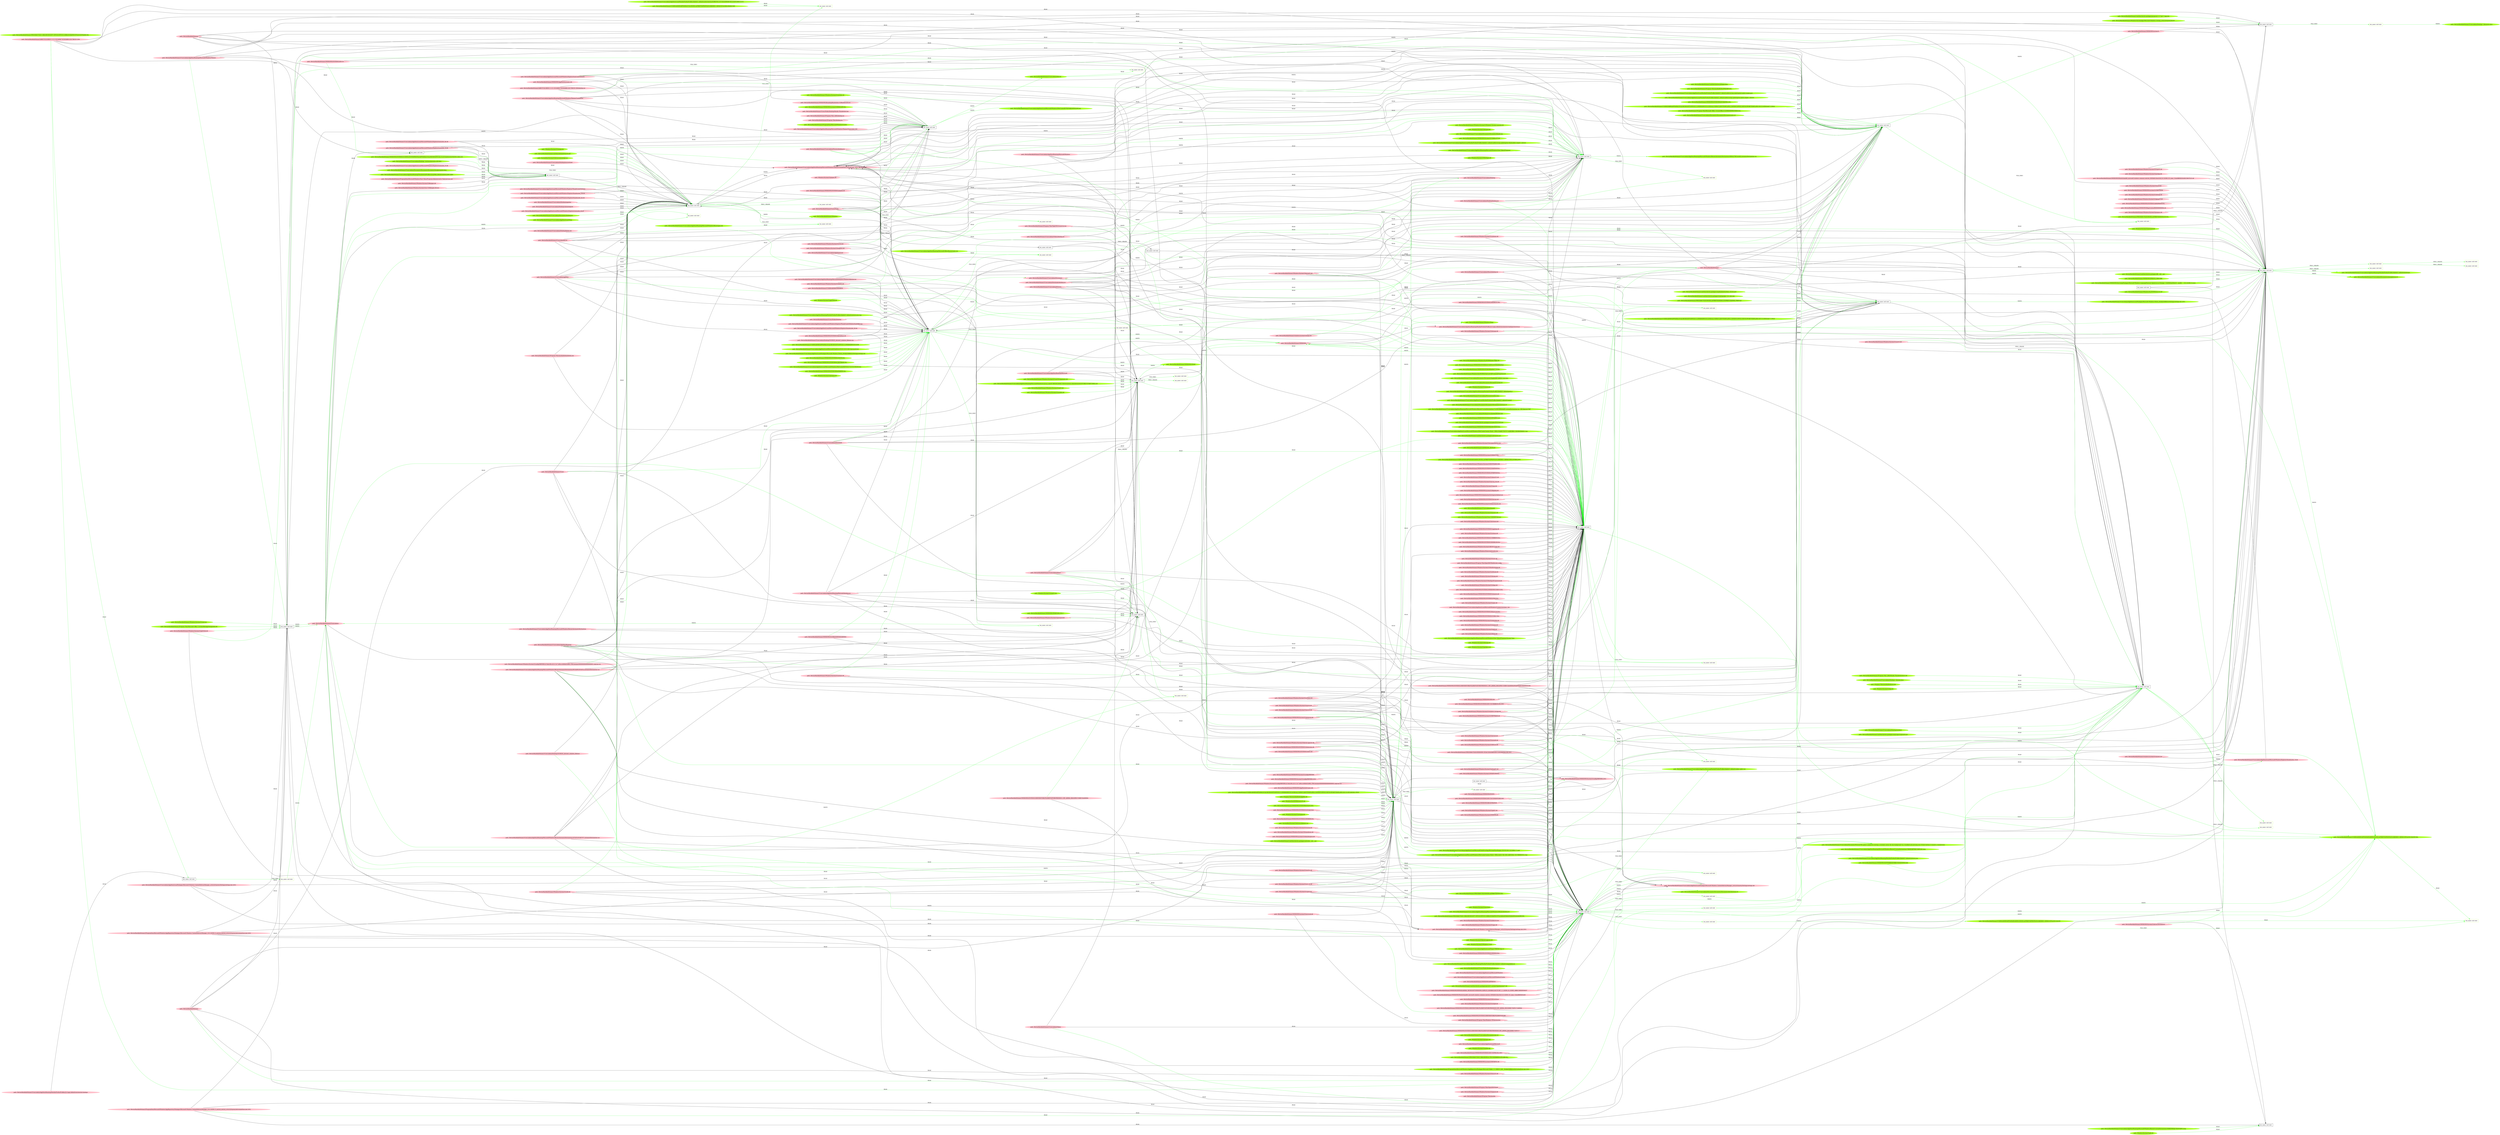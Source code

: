 digraph {
	rankdir=LR
	110 [label="exe_name: null cmd: " color=black shape=box style=solid]
	799 [label="exe_name: null cmd: " color=greenyellow shape=box style=solid]
	110 -> 799 [label=FILE_EXEC color=green]
	114 [label="exe_name: null cmd: " color=black shape=box style=solid]
	837 [label="exe_name: null cmd: " color=greenyellow shape=box style=solid]
	114 -> 837 [label=FILE_EXEC color=green]
	115 [label="exe_name: null cmd: " color=black shape=box style=solid]
	845 [label="exe_name: null cmd: " color=greenyellow shape=box style=solid]
	115 -> 845 [label=FILE_EXEC color=green]
	115 [label="exe_name: null cmd: " color=black shape=box style=solid]
	860 [label="exe_name: null cmd: " color=greenyellow shape=box style=solid]
	115 -> 860 [label=FILE_EXEC color=green]
	125 [label="exe_name: null cmd: " color=black shape=box style=solid]
	893 [label="exe_name: null cmd: " color=greenyellow shape=box style=solid]
	125 -> 893 [label=FILE_EXEC color=green]
	129 [label="exe_name: null cmd: " color=black shape=box style=solid]
	897 [label="exe_name: null cmd: " color=greenyellow shape=box style=solid]
	129 -> 897 [label=FILE_EXEC color=green]
	130 [label="exe_name: null cmd: " color=black shape=box style=solid]
	911 [label="exe_name: null cmd: " color=greenyellow shape=box style=solid]
	130 -> 911 [label=FILE_EXEC color=green]
	132 [label="exe_name: null cmd: " color=black shape=box style=solid]
	920 [label="exe_name: null cmd: " color=greenyellow shape=box style=solid]
	132 -> 920 [label=FILE_EXEC color=green]
	134 [label="exe_name: null cmd: " color=black shape=box style=solid]
	936 [label="exe_name: null cmd: " color=greenyellow shape=box style=solid]
	134 -> 936 [label=FILE_EXEC color=green]
	134 [label="exe_name: null cmd: " color=black shape=box style=solid]
	938 [label="exe_name: null cmd: " color=greenyellow shape=box style=solid]
	134 -> 938 [label=FILE_EXEC color=green]
	134 [label="exe_name: null cmd: " color=black shape=box style=solid]
	944 [label="exe_name: null cmd: " color=greenyellow shape=box style=solid]
	134 -> 944 [label=FILE_EXEC color=green]
	151 [label="exe_name: null cmd: " color=black shape=box style=solid]
	960 [label="exe_name: null cmd: " color=greenyellow shape=box style=solid]
	151 -> 960 [label=FILE_EXEC color=green]
	151 [label="exe_name: null cmd: " color=black shape=box style=solid]
	967 [label="exe_name: null cmd: " color=greenyellow shape=box style=solid]
	151 -> 967 [label=FILE_EXEC color=green]
	155 [label="exe_name: null cmd: " color=black shape=box style=solid]
	972 [label="exe_name: null cmd: " color=greenyellow shape=box style=solid]
	155 -> 972 [label=FILE_EXEC color=green]
	155 [label="exe_name: null cmd: " color=black shape=box style=solid]
	985 [label="exe_name: null cmd: " color=greenyellow shape=box style=solid]
	155 -> 985 [label=FILE_EXEC color=green]
	155 [label="exe_name: null cmd: " color=black shape=box style=solid]
	991 [label="exe_name: null cmd: " color=greenyellow shape=box style=solid]
	155 -> 991 [label=FILE_EXEC color=green]
	155 [label="exe_name: null cmd: " color=black shape=box style=solid]
	1000 [label="exe_name: null cmd: " color=greenyellow shape=box style=solid]
	155 -> 1000 [label=FILE_EXEC color=green]
	155 [label="exe_name: null cmd: " color=black shape=box style=solid]
	1009 [label="exe_name: null cmd: " color=greenyellow shape=box style=solid]
	155 -> 1009 [label=FILE_EXEC color=green]
	155 [label="exe_name: null cmd: " color=black shape=box style=solid]
	1012 [label="exe_name: null cmd: " color=greenyellow shape=box style=solid]
	155 -> 1012 [label=FILE_EXEC color=green]
	111 [label="exe_name: null cmd: " color=black shape=box style=solid]
	1024 [label="exe_name: null cmd: " color=greenyellow shape=box style=solid]
	111 -> 1024 [label=FILE_EXEC color=green]
	149 [label="exe_name: null cmd: " color=black shape=box style=solid]
	1030 [label="exe_name: null cmd: " color=greenyellow shape=box style=solid]
	149 -> 1030 [label=FILE_EXEC color=green]
	149 [label="exe_name: null cmd: " color=black shape=box style=solid]
	1038 [label="exe_name: null cmd: " color=greenyellow shape=box style=solid]
	149 -> 1038 [label=FILE_EXEC color=green]
	149 [label="exe_name: null cmd: " color=black shape=box style=solid]
	1043 [label="exe_name: null cmd: " color=greenyellow shape=box style=solid]
	149 -> 1043 [label=FILE_EXEC color=green]
	68 [label="path: /Device/HarddiskVolume2/Users/admin/AppData/Roaming/Mozilla/Firefox/Profiles/j1y1apqs.default/sessionstore-backups" color=pink shape=oval style=filled]
	125 [label="exe_name: null cmd: " color=black shape=box style=solid]
	68 -> 125 [label=READ color=black]
	132 [label="exe_name: null cmd: " color=black shape=box style=solid]
	676 [label="path: /Device/HarddiskVolume2/Users/admin/AppData/Roaming/Mozilla/Firefox/Profiles/j1y1apqs.default/sessionstore-backups/recovery.js" color=pink shape=oval style=filled]
	132 -> 676 [label=WRITE color=black]
	92 [label="path: /Device/HarddiskVolume2/Users/admin/AppData/Roaming/Microsoft/Windows/Themes/Transcoded_000" color=pink shape=oval style=filled]
	0 [label="exe_name: null cmd: " color=black shape=box style=solid]
	92 -> 0 [label=READ color=black]
	705 [label="path: /Device/HarddiskVolume2/Users/desktop.ini" color=pink shape=oval style=filled]
	114 [label="exe_name: null cmd: " color=black shape=box style=solid]
	705 -> 114 [label=READ color=black]
	733 [label="path: /Device/HarddiskVolume2/Users/admin/AppData" color=pink shape=oval style=filled]
	114 [label="exe_name: null cmd: " color=black shape=box style=solid]
	733 -> 114 [label=READ color=black]
	509 [label="path: /Device/HarddiskVolume2/Users/admin/AppData/Roaming" color=pink shape=oval style=filled]
	114 [label="exe_name: null cmd: " color=black shape=box style=solid]
	509 -> 114 [label=READ color=black]
	742 [label="path: /Device/HarddiskVolume2/Users/admin/AppData/Roaming/Microsoft/Windows" color=pink shape=oval style=filled]
	114 [label="exe_name: null cmd: " color=black shape=box style=solid]
	742 -> 114 [label=READ color=black]
	545 [label="path: /Device/HarddiskVolume2/Users/admin" color=pink shape=oval style=filled]
	129 [label="exe_name: null cmd: " color=black shape=box style=solid]
	545 -> 129 [label=READ color=black]
	625 [label="path: /Device/HarddiskVolume2/Users/admin/AppData/Roaming/Microsoft/Windows/Themes" color=pink shape=oval style=filled]
	129 [label="exe_name: null cmd: " color=black shape=box style=solid]
	625 -> 129 [label=READ color=black]
	43 [label="path: /Device/HarddiskVolume2/WINDOWS/Branding/Basebrd/en-US/Basebrd.dll.mui" color=pink shape=oval style=filled]
	0 [label="exe_name: null cmd: " color=black shape=box style=solid]
	43 -> 0 [label=READ color=black]
	500 [label="path: /Device/HarddiskVolume2/Users/admin/AppData/Roaming/Microsoft/Windows/Themes/CachedFiles" color=pink shape=oval style=filled]
	114 [label="exe_name: null cmd: " color=black shape=box style=solid]
	500 -> 114 [label=READ color=black]
	413 [label="path: /Device/HarddiskVolume2/$RECYCLE.BIN/S-1-5-21-231540947-922634896-4161786520-1004" color=pink shape=oval style=filled]
	114 [label="exe_name: null cmd: " color=black shape=box style=solid]
	413 -> 114 [label=READ color=black]
	545 [label="path: /Device/HarddiskVolume2/Users/admin" color=pink shape=oval style=filled]
	0 [label="exe_name: null cmd: " color=black shape=box style=solid]
	545 -> 0 [label=READ color=black]
	509 [label="path: /Device/HarddiskVolume2/Users/admin/AppData/Roaming" color=pink shape=oval style=filled]
	0 [label="exe_name: null cmd: " color=black shape=box style=solid]
	509 -> 0 [label=READ color=black]
	541 [label="path: /Device/HarddiskVolume2/Users/admin/AppData/Roaming/Microsoft/Windows/Themes/slideshow.ini" color=pink shape=oval style=filled]
	0 [label="exe_name: null cmd: " color=black shape=box style=solid]
	541 -> 0 [label=READ color=black]
	676 [label="path: /Device/HarddiskVolume2/Users/admin/AppData/Roaming/Mozilla/Firefox/Profiles/j1y1apqs.default/sessionstore-backups/recovery.js" color=pink shape=oval style=filled]
	114 [label="exe_name: null cmd: " color=black shape=box style=solid]
	676 -> 114 [label=READ color=black]
	659 [label="path: /Device/HarddiskVolume2/Users/admin/AppData/Roaming/Microsoft/Windows/Recent/AutomaticDestinations/f01b4d95cf55d32a.automaticDestinations-ms" color=pink shape=oval style=filled]
	114 [label="exe_name: null cmd: " color=black shape=box style=solid]
	659 -> 114 [label=READ color=black]
	786 [label="path: /Device/HarddiskVolume2/Program Files/TightVNC/tvnserver.exe" color=pink shape=oval style=filled]
	114 [label="exe_name: null cmd: " color=black shape=box style=solid]
	786 -> 114 [label=READ color=black]
	310 [label="path: /Device/HarddiskVolume2/Users/admin/AppData/Roaming/Microsoft/Windows/Recent/AutomaticDestinations/5f7b5f1e01b83767.automaticDestinations-ms" color=pink shape=oval style=filled]
	114 [label="exe_name: null cmd: " color=black shape=box style=solid]
	310 -> 114 [label=READ color=black]
	114 [label="exe_name: null cmd: " color=black shape=box style=solid]
	556 [label="path: /Device/HarddiskVolume2/Users/admin/AppData/Roaming/Microsoft/Windows/Themes/CachedFiles/CachedImage_1024_768_POS4.jpg" color=pink shape=oval style=filled]
	114 -> 556 [label=WRITE color=black]
	132 [label="exe_name: null cmd: " color=black shape=box style=solid]
	556 [label="path: /Device/HarddiskVolume2/Users/admin/AppData/Roaming/Microsoft/Windows/Themes/CachedFiles/CachedImage_1024_768_POS4.jpg" color=pink shape=oval style=filled]
	132 -> 556 [label=WRITE color=black]
	397 [label="path: /Device/HarddiskVolume2" color=pink shape=oval style=filled]
	134 [label="exe_name: null cmd: " color=black shape=box style=solid]
	397 -> 134 [label=READ color=black]
	376 [label="path: /Device/HarddiskVolume1" color=pink shape=oval style=filled]
	134 [label="exe_name: null cmd: " color=black shape=box style=solid]
	376 -> 134 [label=READ color=black]
	397 [label="path: /Device/HarddiskVolume2" color=pink shape=oval style=filled]
	151 [label="exe_name: null cmd: " color=black shape=box style=solid]
	397 -> 151 [label=READ color=black]
	545 [label="path: /Device/HarddiskVolume2/Users/admin" color=pink shape=oval style=filled]
	151 [label="exe_name: null cmd: " color=black shape=box style=solid]
	545 -> 151 [label=READ color=black]
	545 [label="path: /Device/HarddiskVolume2/Users/admin" color=pink shape=oval style=filled]
	132 [label="exe_name: null cmd: " color=black shape=box style=solid]
	545 -> 132 [label=READ color=green]
	509 [label="path: /Device/HarddiskVolume2/Users/admin/AppData/Roaming" color=pink shape=oval style=filled]
	151 [label="exe_name: null cmd: " color=black shape=box style=solid]
	509 -> 151 [label=READ color=black]
	329 [label="path: /Device/HarddiskVolume2/Users/admin/AppData/Roaming/Microsoft" color=pink shape=oval style=filled]
	151 [label="exe_name: null cmd: " color=black shape=box style=solid]
	329 -> 151 [label=READ color=black]
	686 [label="path: /Device/HarddiskVolume2/Users/admin/AppData/Roaming/Microsoft/desktop.ini" color=pink shape=oval style=filled]
	151 [label="exe_name: null cmd: " color=black shape=box style=solid]
	686 -> 151 [label=READ color=black]
	625 [label="path: /Device/HarddiskVolume2/Users/admin/AppData/Roaming/Microsoft/Windows/Themes" color=pink shape=oval style=filled]
	151 [label="exe_name: null cmd: " color=black shape=box style=solid]
	625 -> 151 [label=READ color=black]
	413 [label="path: /Device/HarddiskVolume2/$RECYCLE.BIN/S-1-5-21-231540947-922634896-4161786520-1004" color=pink shape=oval style=filled]
	125 [label="exe_name: null cmd: " color=black shape=box style=solid]
	413 -> 125 [label=READ color=green]
	500 [label="path: /Device/HarddiskVolume2/Users/admin/AppData/Roaming/Microsoft/Windows/Themes/CachedFiles" color=pink shape=oval style=filled]
	151 [label="exe_name: null cmd: " color=black shape=box style=solid]
	500 -> 151 [label=READ color=black]
	771 [label="path: /Device/HarddiskVolume2/Users/Public" color=pink shape=oval style=filled]
	151 [label="exe_name: null cmd: " color=black shape=box style=solid]
	771 -> 151 [label=READ color=black]
	659 [label="path: /Device/HarddiskVolume2/Users/admin/AppData/Roaming/Microsoft/Windows/Recent/AutomaticDestinations/f01b4d95cf55d32a.automaticDestinations-ms" color=pink shape=oval style=filled]
	151 [label="exe_name: null cmd: " color=black shape=box style=solid]
	659 -> 151 [label=READ color=black]
	715 [label="path: /Device/HarddiskVolume2/Users/admin/AppData/Roaming/Microsoft/Windows/Recent/AutomaticDestinations" color=pink shape=oval style=filled]
	151 [label="exe_name: null cmd: " color=black shape=box style=solid]
	715 -> 151 [label=READ color=black]
	298 [label="path: /Device/HarddiskVolume2/Users/admin/Downloads" color=pink shape=oval style=filled]
	151 [label="exe_name: null cmd: " color=black shape=box style=solid]
	298 -> 151 [label=READ color=black]
	724 [label="path: /Device/HarddiskVolume2/Users/admin/Downloads/desktop.ini" color=pink shape=oval style=filled]
	151 [label="exe_name: null cmd: " color=black shape=box style=solid]
	724 -> 151 [label=READ color=black]
	428 [label="path: /Device/HarddiskVolume2/Users/admin/Videos" color=pink shape=oval style=filled]
	165 [label="exe_name: null cmd: " color=black shape=box style=solid]
	428 -> 165 [label=READ color=green]
	428 [label="path: /Device/HarddiskVolume2/Users/admin/Videos" color=pink shape=oval style=filled]
	151 [label="exe_name: null cmd: " color=black shape=box style=solid]
	428 -> 151 [label=READ color=black]
	582 [label="path: /Device/HarddiskVolume2/Users/admin/Videos/desktop.ini" color=pink shape=oval style=filled]
	151 [label="exe_name: null cmd: " color=black shape=box style=solid]
	582 -> 151 [label=READ color=black]
	421 [label="path: /Device/HarddiskVolume2/Users/admin/Music" color=pink shape=oval style=filled]
	151 [label="exe_name: null cmd: " color=black shape=box style=solid]
	421 -> 151 [label=READ color=black]
	343 [label="path: /Device/HarddiskVolume2/Users/admin/Pictures" color=pink shape=oval style=filled]
	151 [label="exe_name: null cmd: " color=black shape=box style=solid]
	343 -> 151 [label=READ color=black]
	647 [label="path: /Device/HarddiskVolume2/Users/admin/Pictures/desktop.ini" color=pink shape=oval style=filled]
	132 [label="exe_name: null cmd: " color=black shape=box style=solid]
	647 -> 132 [label=READ color=green]
	647 [label="path: /Device/HarddiskVolume2/Users/admin/Pictures/desktop.ini" color=pink shape=oval style=filled]
	151 [label="exe_name: null cmd: " color=black shape=box style=solid]
	647 -> 151 [label=READ color=black]
	647 [label="path: /Device/HarddiskVolume2/Users/admin/Pictures/desktop.ini" color=pink shape=oval style=filled]
	0 [label="exe_name: null cmd: " color=black shape=box style=solid]
	647 -> 0 [label=READ color=green]
	655 [label="path: /Device/HarddiskVolume2/Users/admin/Documents" color=pink shape=oval style=filled]
	151 [label="exe_name: null cmd: " color=black shape=box style=solid]
	655 -> 151 [label=READ color=black]
	310 [label="path: /Device/HarddiskVolume2/Users/admin/AppData/Roaming/Microsoft/Windows/Recent/AutomaticDestinations/5f7b5f1e01b83767.automaticDestinations-ms" color=pink shape=oval style=filled]
	151 [label="exe_name: null cmd: " color=black shape=box style=solid]
	310 -> 151 [label=READ color=black]
	786 [label="path: /Device/HarddiskVolume2/Program Files/TightVNC/tvnserver.exe" color=pink shape=oval style=filled]
	151 [label="exe_name: null cmd: " color=black shape=box style=solid]
	786 -> 151 [label=READ color=black]
	151 [label="exe_name: null cmd: " color=black shape=box style=solid]
	556 [label="path: /Device/HarddiskVolume2/Users/admin/AppData/Roaming/Microsoft/Windows/Themes/CachedFiles/CachedImage_1024_768_POS4.jpg" color=pink shape=oval style=filled]
	151 -> 556 [label=WRITE color=black]
	115 [label="exe_name: null cmd: " color=black shape=box style=solid]
	556 [label="path: /Device/HarddiskVolume2/Users/admin/AppData/Roaming/Microsoft/Windows/Themes/CachedFiles/CachedImage_1024_768_POS4.jpg" color=pink shape=oval style=filled]
	115 -> 556 [label=WRITE color=black]
	509 [label="path: /Device/HarddiskVolume2/Users/admin/AppData/Roaming" color=pink shape=oval style=filled]
	155 [label="exe_name: null cmd: " color=black shape=box style=solid]
	509 -> 155 [label=READ color=green]
	509 [label="path: /Device/HarddiskVolume2/Users/admin/AppData/Roaming" color=pink shape=oval style=filled]
	134 [label="exe_name: null cmd: " color=black shape=box style=solid]
	509 -> 134 [label=READ color=black]
	541 [label="path: /Device/HarddiskVolume2/Users/admin/AppData/Roaming/Microsoft/Windows/Themes/slideshow.ini" color=pink shape=oval style=filled]
	134 [label="exe_name: null cmd: " color=black shape=box style=solid]
	541 -> 134 [label=READ color=black]
	110 [label="exe_name: null cmd: " color=black shape=box style=solid]
	556 [label="path: /Device/HarddiskVolume2/Users/admin/AppData/Roaming/Microsoft/Windows/Themes/CachedFiles/CachedImage_1024_768_POS4.jpg" color=pink shape=oval style=filled]
	110 -> 556 [label=WRITE color=black]
	472 [label="path: /Device/HarddiskVolume2/WINDOWS/AppPatch/sysmain.sdb" color=pink shape=oval style=filled]
	130 [label="exe_name: null cmd: " color=black shape=box style=solid]
	472 -> 130 [label=READ color=black]
	336 [label="path: /Device/HarddiskVolume2/WINDOWS/SYSTEM32/ploptin.dll" color=pink shape=oval style=filled]
	130 [label="exe_name: null cmd: " color=black shape=box style=solid]
	336 -> 130 [label=READ color=black]
	361 [label="path: /Windows/System32/ploptin.dll" color=pink shape=oval style=filled]
	130 [label="exe_name: null cmd: " color=black shape=box style=solid]
	361 -> 130 [label=READ color=black]
	376 [label="path: /Device/HarddiskVolume1" color=pink shape=oval style=filled]
	110 [label="exe_name: null cmd: " color=black shape=box style=solid]
	376 -> 110 [label=READ color=black]
	397 [label="path: /Device/HarddiskVolume2" color=pink shape=oval style=filled]
	110 [label="exe_name: null cmd: " color=black shape=box style=solid]
	397 -> 110 [label=READ color=black]
	791 [label="path: /Device/HarddiskVolume4" color=pink shape=oval style=filled]
	110 [label="exe_name: null cmd: " color=black shape=box style=solid]
	791 -> 110 [label=READ color=black]
	350 [label="path: /Device/HarddiskVolume2/WINDOWS/system32" color=pink shape=oval style=filled]
	110 [label="exe_name: null cmd: " color=black shape=box style=solid]
	350 -> 110 [label=READ color=black]
	146 [label="path: /Device/HarddiskVolume2/Windows/System32/HOSTNAME.EXE" color=pink shape=oval style=filled]
	115 [label="exe_name: null cmd: " color=black shape=box style=solid]
	146 -> 115 [label=READ color=black]
	188 [label="path: /Device/HarddiskVolume2/WINDOWS/SYSTEM32/NAPINSP.DLL" color=pink shape=oval style=filled]
	115 [label="exe_name: null cmd: " color=black shape=box style=solid]
	188 -> 115 [label=READ color=black]
	224 [label="path: /Device/HarddiskVolume2/WINDOWS/SYSTEM32/PNRPNSP.DLL" color=pink shape=oval style=filled]
	115 [label="exe_name: null cmd: " color=black shape=box style=solid]
	224 -> 115 [label=READ color=black]
	341 [label="path: /Device/HarddiskVolume2/WINDOWS/SYSTEM32/LOCALE.NLS" color=pink shape=oval style=filled]
	132 [label="exe_name: null cmd: " color=black shape=box style=solid]
	341 -> 132 [label=READ color=black]
	357 [label="path: /Device/HarddiskVolume2/Windows/System32/ntdll.dll" color=pink shape=oval style=filled]
	132 [label="exe_name: null cmd: " color=black shape=box style=solid]
	357 -> 132 [label=READ color=black]
	524 [label="path: /Device/HarddiskVolume2/Windows/System32/kernel32.dll" color=pink shape=oval style=filled]
	132 [label="exe_name: null cmd: " color=black shape=box style=solid]
	524 -> 132 [label=READ color=black]
	528 [label="path: /Device/HarddiskVolume2/WINDOWS/system32/mswsock.dll" color=pink shape=oval style=filled]
	132 [label="exe_name: null cmd: " color=black shape=box style=solid]
	528 -> 132 [label=READ color=black]
	530 [label="path: /Device/HarddiskVolume2/Windows/System32/rpcrt4.dll" color=pink shape=oval style=filled]
	115 [label="exe_name: null cmd: " color=black shape=box style=solid]
	530 -> 115 [label=READ color=black]
	534 [label="path: /Device/HarddiskVolume2/Windows/System32/ws2_32.dll" color=pink shape=oval style=filled]
	132 [label="exe_name: null cmd: " color=black shape=box style=solid]
	534 -> 132 [label=READ color=black]
	534 [label="path: /Device/HarddiskVolume2/Windows/System32/ws2_32.dll" color=pink shape=oval style=filled]
	165 [label="exe_name: null cmd: " color=black shape=box style=solid]
	534 -> 165 [label=READ color=green]
	670 [label="path: /Device/HarddiskVolume2/Windows/System32/msvcrt.dll" color=pink shape=oval style=filled]
	115 [label="exe_name: null cmd: " color=black shape=box style=solid]
	670 -> 115 [label=READ color=black]
	164 [label="path: /Device/HarddiskVolume2/windows/system32/nlaapi.dll" color=pink shape=oval style=filled]
	132 [label="exe_name: null cmd: " color=black shape=box style=solid]
	164 -> 132 [label=READ color=black]
	203 [label="path: /Device/HarddiskVolume2/WINDOWS/SYSTEM32/WINRNR.DLL" color=pink shape=oval style=filled]
	132 [label="exe_name: null cmd: " color=black shape=box style=solid]
	203 -> 132 [label=READ color=black]
	357 [label="path: /Device/HarddiskVolume2/Windows/System32/ntdll.dll" color=pink shape=oval style=filled]
	115 [label="exe_name: null cmd: " color=black shape=box style=solid]
	357 -> 115 [label=READ color=black]
	475 [label="path: /Device/HarddiskVolume2/Windows/System32/sechost.dll" color=pink shape=oval style=filled]
	115 [label="exe_name: null cmd: " color=black shape=box style=solid]
	475 -> 115 [label=READ color=black]
	530 [label="path: /Device/HarddiskVolume2/Windows/System32/rpcrt4.dll" color=pink shape=oval style=filled]
	132 [label="exe_name: null cmd: " color=black shape=box style=solid]
	530 -> 132 [label=READ color=black]
	594 [label="path: /Device/HarddiskVolume2/Windows/System32/user32.dll" color=pink shape=oval style=filled]
	165 [label="exe_name: null cmd: " color=black shape=box style=solid]
	594 -> 165 [label=READ color=green]
	670 [label="path: /Device/HarddiskVolume2/Windows/System32/msvcrt.dll" color=pink shape=oval style=filled]
	132 [label="exe_name: null cmd: " color=black shape=box style=solid]
	670 -> 132 [label=READ color=black]
	769 [label="path: /Device/HarddiskVolume2/Windows/System32/advapi32.dll" color=pink shape=oval style=filled]
	115 [label="exe_name: null cmd: " color=black shape=box style=solid]
	769 -> 115 [label=READ color=black]
	127 [label="path: /Device/HarddiskVolume2/WINDOWS/system32/oleaut32.dll" color=pink shape=oval style=filled]
	115 [label="exe_name: null cmd: " color=black shape=box style=solid]
	127 -> 115 [label=READ color=black]
	538 [label="path: /Device/HarddiskVolume2/Windows/System32/msvcp_win.dll" color=pink shape=oval style=filled]
	115 [label="exe_name: null cmd: " color=black shape=box style=solid]
	538 -> 115 [label=READ color=black]
	605 [label="path: /Device/HarddiskVolume2/Windows/System32/gdi32full.dll" color=pink shape=oval style=filled]
	132 [label="exe_name: null cmd: " color=black shape=box style=solid]
	605 -> 132 [label=READ color=black]
	619 [label="path: /Device/HarddiskVolume2/Windows/System32/ucrtbase.dll" color=pink shape=oval style=filled]
	132 [label="exe_name: null cmd: " color=black shape=box style=solid]
	619 -> 132 [label=READ color=black]
	729 [label="path: /Device/HarddiskVolume2/Windows/System32/win32u.dll" color=pink shape=oval style=filled]
	132 [label="exe_name: null cmd: " color=black shape=box style=solid]
	729 -> 132 [label=READ color=black]
	49 [label="path: /Device/HarddiskVolume2/Windows/System32/version.dll" color=pink shape=oval style=filled]
	132 [label="exe_name: null cmd: " color=black shape=box style=solid]
	49 -> 132 [label=READ color=black]
	150 [label="path: /Device/HarddiskVolume2/Windows/System32/mpr.dll" color=pink shape=oval style=filled]
	115 [label="exe_name: null cmd: " color=black shape=box style=solid]
	150 -> 115 [label=READ color=black]
	180 [label="path: /Device/HarddiskVolume2/Windows/System32/framedynos.dll" color=pink shape=oval style=filled]
	132 [label="exe_name: null cmd: " color=black shape=box style=solid]
	180 -> 132 [label=READ color=black]
	778 [label="path: /Device/HarddiskVolume2/Windows/System32/bcryptprimitives.dll" color=pink shape=oval style=filled]
	115 [label="exe_name: null cmd: " color=black shape=box style=solid]
	778 -> 115 [label=READ color=black]
	235 [label="path: /Device/HarddiskVolume2/Windows/System32/srvcli.dll" color=pink shape=oval style=filled]
	115 [label="exe_name: null cmd: " color=black shape=box style=solid]
	235 -> 115 [label=READ color=black]
	4 [label="path: /Device/HarddiskVolume2/WINDOWS/system32/dbghelp.dll" color=pink shape=oval style=filled]
	115 [label="exe_name: null cmd: " color=black shape=box style=solid]
	4 -> 115 [label=READ color=black]
	294 [label="path: /Device/HarddiskVolume2/WINDOWS/SYSTEM32/ole32.dll" color=pink shape=oval style=filled]
	132 [label="exe_name: null cmd: " color=black shape=box style=solid]
	294 -> 132 [label=READ color=black]
	324 [label="path: /Device/HarddiskVolume2/Windows/System32/sspicli.dll" color=pink shape=oval style=filled]
	132 [label="exe_name: null cmd: " color=black shape=box style=solid]
	324 -> 132 [label=READ color=black]
	348 [label="path: /Device/HarddiskVolume2/WINDOWS/Globalization/Sorting/sortdefault.nls" color=pink shape=oval style=filled]
	115 [label="exe_name: null cmd: " color=black shape=box style=solid]
	348 -> 115 [label=READ color=black]
	22 [label="path: /Device/HarddiskVolume2/WINDOWS/SYSTEM32/wbemcomn.dll" color=pink shape=oval style=filled]
	132 [label="exe_name: null cmd: " color=black shape=box style=solid]
	22 -> 132 [label=READ color=black]
	161 [label="path: /Device/HarddiskVolume2/WINDOWS/SYSTEM32/bcrypt.dll" color=pink shape=oval style=filled]
	115 [label="exe_name: null cmd: " color=black shape=box style=solid]
	161 -> 115 [label=READ color=black]
	766 [label="path: /Device/HarddiskVolume2/Windows/System32/kernel.appcore.dll" color=pink shape=oval style=filled]
	132 [label="exe_name: null cmd: " color=black shape=box style=solid]
	766 -> 132 [label=READ color=black]
	47 [label="path: /Device/HarddiskVolume2/WINDOWS/system32/wbem/fastprox.dll" color=pink shape=oval style=filled]
	132 [label="exe_name: null cmd: " color=black shape=box style=solid]
	47 -> 132 [label=READ color=black]
	200 [label="path: /Device/HarddiskVolume2/WINDOWS/system32/wbem/wmiutils.dll" color=pink shape=oval style=filled]
	115 [label="exe_name: null cmd: " color=black shape=box style=solid]
	200 -> 115 [label=READ color=black]
	302 [label="path: /Device/HarddiskVolume2/WINDOWS/system32/IMM32.DLL" color=pink shape=oval style=filled]
	115 [label="exe_name: null cmd: " color=black shape=box style=solid]
	302 -> 115 [label=READ color=black]
	495 [label="path: /Device/HarddiskVolume2/ProgramData/Microsoft/Windows/AppRepository/Packages/Microsoft.Windows.ContentDeliveryManager_10.0.16299.15_neutral_neutral_cw5n1h2txyewy/ActivationStore.dat.LOG1" color=pink shape=oval style=filled]
	130 [label="exe_name: null cmd: " color=black shape=box style=solid]
	495 -> 130 [label=READ color=green]
	132 [label="exe_name: null cmd: " color=black shape=box style=solid]
	442 [label="path: /Device/HarddiskVolume2/Users/admin/AppData/Local/Packages/Microsoft.Windows.ContentDeliveryManager_cw5n1h2txyewy/Settings/settings.dat.LOG1" color=pink shape=oval style=filled]
	132 -> 442 [label=WRITE color=black]
	319 [label="path: /Device/HarddiskVolume2/ProgramData/Microsoft/Windows/AppRepository/Packages/Microsoft.Windows.ContentDeliveryManager_10.0.16299.15_neutral_neutral_cw5n1h2txyewy/ActivationStore.dat.LOG2" color=pink shape=oval style=filled]
	132 [label="exe_name: null cmd: " color=black shape=box style=solid]
	319 -> 132 [label=READ color=black]
	442 [label="path: /Device/HarddiskVolume2/Users/admin/AppData/Local/Packages/Microsoft.Windows.ContentDeliveryManager_cw5n1h2txyewy/Settings/settings.dat.LOG1" color=pink shape=oval style=filled]
	132 [label="exe_name: null cmd: " color=black shape=box style=solid]
	442 -> 132 [label=READ color=black]
	132 [label="exe_name: null cmd: " color=black shape=box style=solid]
	455 [label="path: /Device/HarddiskVolume2/Users/admin/AppData/Local/Packages/Microsoft.Windows.ContentDeliveryManager_cw5n1h2txyewy/Settings/settings.dat" color=pink shape=oval style=filled]
	132 -> 455 [label=WRITE color=black]
	155 [label="exe_name: null cmd: " color=black shape=box style=solid]
	455 [label="path: /Device/HarddiskVolume2/Users/admin/AppData/Local/Packages/Microsoft.Windows.ContentDeliveryManager_cw5n1h2txyewy/Settings/settings.dat" color=pink shape=oval style=filled]
	155 -> 455 [label=WRITE color=green]
	455 [label="path: /Device/HarddiskVolume2/Users/admin/AppData/Local/Packages/Microsoft.Windows.ContentDeliveryManager_cw5n1h2txyewy/Settings/settings.dat" color=pink shape=oval style=filled]
	132 [label="exe_name: null cmd: " color=black shape=box style=solid]
	455 -> 132 [label=READ color=black]
	757 [label="path: /Device/HarddiskVolume2/Users/admin/AppData/Local/Packages/Microsoft.Windows.ContentDeliveryManager_cw5n1h2txyewy/Settings/settings.dat.LOG2" color=pink shape=oval style=filled]
	132 [label="exe_name: null cmd: " color=black shape=box style=solid]
	757 -> 132 [label=READ color=black]
	336 [label="path: /Device/HarddiskVolume2/WINDOWS/SYSTEM32/ploptin.dll" color=pink shape=oval style=filled]
	134 [label="exe_name: null cmd: " color=black shape=box style=solid]
	336 -> 134 [label=READ color=black]
	361 [label="path: /Windows/System32/ploptin.dll" color=pink shape=oval style=filled]
	134 [label="exe_name: null cmd: " color=black shape=box style=solid]
	361 -> 134 [label=READ color=black]
	490 [label="path: /Device/HarddiskVolume2/WINDOWS/SYSTEM32/kernelbase.dll" color=pink shape=oval style=filled]
	134 [label="exe_name: null cmd: " color=black shape=box style=solid]
	490 -> 134 [label=READ color=black]
	319 [label="path: /Device/HarddiskVolume2/ProgramData/Microsoft/Windows/AppRepository/Packages/Microsoft.Windows.ContentDeliveryManager_10.0.16299.15_neutral_neutral_cw5n1h2txyewy/ActivationStore.dat.LOG2" color=pink shape=oval style=filled]
	115 [label="exe_name: null cmd: " color=black shape=box style=solid]
	319 -> 115 [label=READ color=black]
	442 [label="path: /Device/HarddiskVolume2/Users/admin/AppData/Local/Packages/Microsoft.Windows.ContentDeliveryManager_cw5n1h2txyewy/Settings/settings.dat.LOG1" color=pink shape=oval style=filled]
	115 [label="exe_name: null cmd: " color=black shape=box style=solid]
	442 -> 115 [label=READ color=black]
	115 [label="exe_name: null cmd: " color=black shape=box style=solid]
	455 [label="path: /Device/HarddiskVolume2/Users/admin/AppData/Local/Packages/Microsoft.Windows.ContentDeliveryManager_cw5n1h2txyewy/Settings/settings.dat" color=pink shape=oval style=filled]
	115 -> 455 [label=WRITE color=black]
	757 [label="path: /Device/HarddiskVolume2/Users/admin/AppData/Local/Packages/Microsoft.Windows.ContentDeliveryManager_cw5n1h2txyewy/Settings/settings.dat.LOG2" color=pink shape=oval style=filled]
	115 [label="exe_name: null cmd: " color=black shape=box style=solid]
	757 -> 115 [label=READ color=black]
	110 [label="exe_name: null cmd: " color=black shape=box style=solid]
	442 [label="path: /Device/HarddiskVolume2/Users/admin/AppData/Local/Packages/Microsoft.Windows.ContentDeliveryManager_cw5n1h2txyewy/Settings/settings.dat.LOG1" color=pink shape=oval style=filled]
	110 -> 442 [label=WRITE color=black]
	319 [label="path: /Device/HarddiskVolume2/ProgramData/Microsoft/Windows/AppRepository/Packages/Microsoft.Windows.ContentDeliveryManager_10.0.16299.15_neutral_neutral_cw5n1h2txyewy/ActivationStore.dat.LOG2" color=pink shape=oval style=filled]
	110 [label="exe_name: null cmd: " color=black shape=box style=solid]
	319 -> 110 [label=READ color=black]
	495 [label="path: /Device/HarddiskVolume2/ProgramData/Microsoft/Windows/AppRepository/Packages/Microsoft.Windows.ContentDeliveryManager_10.0.16299.15_neutral_neutral_cw5n1h2txyewy/ActivationStore.dat.LOG1" color=pink shape=oval style=filled]
	110 [label="exe_name: null cmd: " color=black shape=box style=solid]
	495 -> 110 [label=READ color=black]
	442 [label="path: /Device/HarddiskVolume2/Users/admin/AppData/Local/Packages/Microsoft.Windows.ContentDeliveryManager_cw5n1h2txyewy/Settings/settings.dat.LOG1" color=pink shape=oval style=filled]
	110 [label="exe_name: null cmd: " color=black shape=box style=solid]
	442 -> 110 [label=READ color=black]
	455 [label="path: /Device/HarddiskVolume2/Users/admin/AppData/Local/Packages/Microsoft.Windows.ContentDeliveryManager_cw5n1h2txyewy/Settings/settings.dat" color=pink shape=oval style=filled]
	110 [label="exe_name: null cmd: " color=black shape=box style=solid]
	455 -> 110 [label=READ color=black]
	757 [label="path: /Device/HarddiskVolume2/Users/admin/AppData/Local/Packages/Microsoft.Windows.ContentDeliveryManager_cw5n1h2txyewy/Settings/settings.dat.LOG2" color=pink shape=oval style=filled]
	110 [label="exe_name: null cmd: " color=black shape=box style=solid]
	757 -> 110 [label=READ color=black]
	791 [label="path: /Device/HarddiskVolume4" color=pink shape=oval style=filled]
	114 [label="exe_name: null cmd: " color=black shape=box style=solid]
	791 -> 114 [label=READ color=black]
	155 [label="exe_name: null cmd: " color=black shape=box style=solid]
	442 [label="path: /Device/HarddiskVolume2/Users/admin/AppData/Local/Packages/Microsoft.Windows.ContentDeliveryManager_cw5n1h2txyewy/Settings/settings.dat.LOG1" color=pink shape=oval style=filled]
	155 -> 442 [label=WRITE color=black]
	442 [label="path: /Device/HarddiskVolume2/Users/admin/AppData/Local/Packages/Microsoft.Windows.ContentDeliveryManager_cw5n1h2txyewy/Settings/settings.dat.LOG1" color=pink shape=oval style=filled]
	155 [label="exe_name: null cmd: " color=black shape=box style=solid]
	442 -> 155 [label=READ color=black]
	155 [label="exe_name: null cmd: " color=black shape=box style=solid]
	455 [label="path: /Device/HarddiskVolume2/Users/admin/AppData/Local/Packages/Microsoft.Windows.ContentDeliveryManager_cw5n1h2txyewy/Settings/settings.dat" color=pink shape=oval style=filled]
	155 -> 455 [label=WRITE color=black]
	455 [label="path: /Device/HarddiskVolume2/Users/admin/AppData/Local/Packages/Microsoft.Windows.ContentDeliveryManager_cw5n1h2txyewy/Settings/settings.dat" color=pink shape=oval style=filled]
	155 [label="exe_name: null cmd: " color=black shape=box style=solid]
	455 -> 155 [label=READ color=black]
	771 [label="path: /Device/HarddiskVolume2/Users/Public" color=pink shape=oval style=filled]
	114 [label="exe_name: null cmd: " color=black shape=box style=solid]
	771 -> 114 [label=READ color=black]
	370 [label="path: /Device/HarddiskVolume2/Users/admin/Desktop" color=pink shape=oval style=filled]
	114 [label="exe_name: null cmd: " color=black shape=box style=solid]
	370 -> 114 [label=READ color=black]
	463 [label="path: /Device/HarddiskVolume2/Users/admin/Desktop/desktop.ini" color=pink shape=oval style=filled]
	114 [label="exe_name: null cmd: " color=black shape=box style=solid]
	463 -> 114 [label=READ color=black]
	463 [label="path: /Device/HarddiskVolume2/Users/admin/Desktop/desktop.ini" color=pink shape=oval style=filled]
	114 [label="exe_name: null cmd: " color=black shape=box style=solid]
	463 -> 114 [label=READ color=green]
	298 [label="path: /Device/HarddiskVolume2/Users/admin/Downloads" color=pink shape=oval style=filled]
	114 [label="exe_name: null cmd: " color=black shape=box style=solid]
	298 -> 114 [label=READ color=black]
	582 [label="path: /Device/HarddiskVolume2/Users/admin/Videos/desktop.ini" color=pink shape=oval style=filled]
	114 [label="exe_name: null cmd: " color=black shape=box style=solid]
	582 -> 114 [label=READ color=black]
	421 [label="path: /Device/HarddiskVolume2/Users/admin/Music" color=pink shape=oval style=filled]
	114 [label="exe_name: null cmd: " color=black shape=box style=solid]
	421 -> 114 [label=READ color=black]
	343 [label="path: /Device/HarddiskVolume2/Users/admin/Pictures" color=pink shape=oval style=filled]
	114 [label="exe_name: null cmd: " color=black shape=box style=solid]
	343 -> 114 [label=READ color=black]
	647 [label="path: /Device/HarddiskVolume2/Users/admin/Pictures/desktop.ini" color=pink shape=oval style=filled]
	114 [label="exe_name: null cmd: " color=black shape=box style=solid]
	647 -> 114 [label=READ color=black]
	851 [label="path: /Device/HarddiskVolume2/Users/admin/backup" color=greenyellow shape=oval style=filled]
	115 [label="exe_name: null cmd: " color=black shape=box style=solid]
	851 -> 115 [label=READ color=green]
	376 [label="path: /Device/HarddiskVolume1" color=pink shape=oval style=filled]
	132 [label="exe_name: null cmd: " color=black shape=box style=solid]
	376 -> 132 [label=READ color=black]
	397 [label="path: /Device/HarddiskVolume2" color=pink shape=oval style=filled]
	134 [label="exe_name: null cmd: " color=black shape=box style=solid]
	397 -> 134 [label=READ color=green]
	437 [label="path: /Device/HarddiskVolume2/WINDOWS" color=pink shape=oval style=filled]
	132 [label="exe_name: null cmd: " color=black shape=box style=solid]
	437 -> 132 [label=READ color=black]
	791 [label="path: /Device/HarddiskVolume4" color=pink shape=oval style=filled]
	132 [label="exe_name: null cmd: " color=black shape=box style=solid]
	791 -> 132 [label=READ color=black]
	616 [label="path: /Device/HarddiskVolume2/WINDOWS/GLOBALIZATION/SORTING" color=pink shape=oval style=filled]
	132 [label="exe_name: null cmd: " color=black shape=box style=solid]
	616 -> 132 [label=READ color=black]
	680 [label="path: /Device/HarddiskVolume2/WINDOWS/SYSTEM32/EN-US" color=pink shape=oval style=filled]
	132 [label="exe_name: null cmd: " color=black shape=box style=solid]
	680 -> 132 [label=READ color=black]
	680 [label="path: /Device/HarddiskVolume2/WINDOWS/SYSTEM32/EN-US" color=pink shape=oval style=filled]
	129 [label="exe_name: null cmd: " color=black shape=box style=solid]
	680 -> 129 [label=READ color=green]
	172 [label="path: /Device/HarddiskVolume2/windows/system32/consent.exe" color=pink shape=oval style=filled]
	113 [label="exe_name: null cmd: " color=black shape=box style=solid]
	172 -> 113 [label=READ color=black]
	357 [label="path: /Device/HarddiskVolume2/Windows/System32/ntdll.dll" color=pink shape=oval style=filled]
	113 [label="exe_name: null cmd: " color=black shape=box style=solid]
	357 -> 113 [label=READ color=black]
	490 [label="path: /Device/HarddiskVolume2/WINDOWS/SYSTEM32/kernelbase.dll" color=pink shape=oval style=filled]
	113 [label="exe_name: null cmd: " color=black shape=box style=solid]
	490 -> 113 [label=READ color=black]
	524 [label="path: /Device/HarddiskVolume2/Windows/System32/kernel32.dll" color=pink shape=oval style=filled]
	113 [label="exe_name: null cmd: " color=black shape=box style=solid]
	524 -> 113 [label=READ color=black]
	594 [label="path: /Device/HarddiskVolume2/Windows/System32/user32.dll" color=pink shape=oval style=filled]
	113 [label="exe_name: null cmd: " color=black shape=box style=solid]
	594 -> 113 [label=READ color=black]
	619 [label="path: /Device/HarddiskVolume2/Windows/System32/ucrtbase.dll" color=pink shape=oval style=filled]
	113 [label="exe_name: null cmd: " color=black shape=box style=solid]
	619 -> 113 [label=READ color=black]
	782 [label="path: /Device/HarddiskVolume2/Windows/System32/gdi32.dll" color=pink shape=oval style=filled]
	113 [label="exe_name: null cmd: " color=black shape=box style=solid]
	782 -> 113 [label=READ color=black]
	77 [label="path: /Device/HarddiskVolume2/Windows/System32/crypt32.dll" color=pink shape=oval style=filled]
	113 [label="exe_name: null cmd: " color=black shape=box style=solid]
	77 -> 113 [label=READ color=black]
	530 [label="path: /Device/HarddiskVolume2/Windows/System32/rpcrt4.dll" color=pink shape=oval style=filled]
	113 [label="exe_name: null cmd: " color=black shape=box style=solid]
	530 -> 113 [label=READ color=black]
	670 [label="path: /Device/HarddiskVolume2/Windows/System32/msvcrt.dll" color=pink shape=oval style=filled]
	113 [label="exe_name: null cmd: " color=black shape=box style=solid]
	670 -> 113 [label=READ color=black]
	778 [label="path: /Device/HarddiskVolume2/Windows/System32/bcryptprimitives.dll" color=pink shape=oval style=filled]
	113 [label="exe_name: null cmd: " color=black shape=box style=solid]
	778 -> 113 [label=READ color=black]
	864 [label="path: /Device/HarddiskVolume2/Windows/System32/msasn1.dll" color=greenyellow shape=oval style=filled]
	115 [label="exe_name: null cmd: " color=black shape=box style=solid]
	864 -> 115 [label=READ color=green]
	324 [label="path: /Device/HarddiskVolume2/Windows/System32/sspicli.dll" color=pink shape=oval style=filled]
	113 [label="exe_name: null cmd: " color=black shape=box style=solid]
	324 -> 113 [label=READ color=black]
	470 [label="path: /Device/HarddiskVolume2/Windows/System32/profapi.dll" color=pink shape=oval style=filled]
	113 [label="exe_name: null cmd: " color=black shape=box style=solid]
	470 -> 113 [label=READ color=black]
	31 [label="path: /Device/HarddiskVolume2/WINDOWS/WinSxS/amd64_microsoft.windows.common-controls_6595b64144ccf1df_6.0.16299.125_none_15cbcf8893620c09/COMCTL32.dll" color=pink shape=oval style=filled]
	113 [label="exe_name: null cmd: " color=black shape=box style=solid]
	31 -> 113 [label=READ color=black]
	38 [label="path: /Device/HarddiskVolume2/Windows/System32/msctf.dll" color=pink shape=oval style=filled]
	113 [label="exe_name: null cmd: " color=black shape=box style=solid]
	38 -> 113 [label=READ color=black]
	431 [label="path: /Device/HarddiskVolume2/Windows/System32/WINSTA.dll" color=pink shape=oval style=filled]
	113 [label="exe_name: null cmd: " color=black shape=box style=solid]
	431 -> 113 [label=READ color=black]
	453 [label="path: /Device/HarddiskVolume2/WINDOWS/system32/CRYPTSP.dll" color=pink shape=oval style=filled]
	113 [label="exe_name: null cmd: " color=black shape=box style=solid]
	453 -> 113 [label=READ color=black]
	612 [label="path: /Device/HarddiskVolume2/WINDOWS/SYSTEM32/MSIMG32.DLL" color=pink shape=oval style=filled]
	113 [label="exe_name: null cmd: " color=black shape=box style=solid]
	612 -> 113 [label=READ color=black]
	266 [label="path: /Device/HarddiskVolume2/WINDOWS/SYSTEM32/EN-US/CONSENT.EXE.MUI" color=pink shape=oval style=filled]
	113 [label="exe_name: null cmd: " color=black shape=box style=solid]
	266 -> 113 [label=READ color=black]
	266 [label="path: /Device/HarddiskVolume2/WINDOWS/SYSTEM32/EN-US/CONSENT.EXE.MUI" color=pink shape=oval style=filled]
	155 [label="exe_name: null cmd: " color=black shape=box style=solid]
	266 -> 155 [label=READ color=green]
	294 [label="path: /Device/HarddiskVolume2/WINDOWS/SYSTEM32/ole32.dll" color=pink shape=oval style=filled]
	113 [label="exe_name: null cmd: " color=black shape=box style=solid]
	294 -> 113 [label=READ color=black]
	302 [label="path: /Device/HarddiskVolume2/WINDOWS/system32/IMM32.DLL" color=pink shape=oval style=filled]
	113 [label="exe_name: null cmd: " color=black shape=box style=solid]
	302 -> 113 [label=READ color=black]
	603 [label="path: /Device/HarddiskVolume2/Windows/System32/shlwapi.dll" color=pink shape=oval style=filled]
	113 [label="exe_name: null cmd: " color=black shape=box style=solid]
	603 -> 113 [label=READ color=black]
	669 [label="path: /Device/HarddiskVolume2/Windows/System32/windows.storage.dll" color=pink shape=oval style=filled]
	155 [label="exe_name: null cmd: " color=black shape=box style=solid]
	669 -> 155 [label=READ color=green]
	675 [label="path: /Device/HarddiskVolume2/Windows/System32/cfgmgr32.dll" color=pink shape=oval style=filled]
	113 [label="exe_name: null cmd: " color=black shape=box style=solid]
	675 -> 113 [label=READ color=black]
	171 [label="path: /Device/HarddiskVolume2/WINDOWS/SYSTEM32/AMSIPROXY.DLL" color=pink shape=oval style=filled]
	113 [label="exe_name: null cmd: " color=black shape=box style=solid]
	171 -> 113 [label=READ color=black]
	599 [label="path: /Device/HarddiskVolume2/WINDOWS/Registration/R00000000000d.clb" color=pink shape=oval style=filled]
	113 [label="exe_name: null cmd: " color=black shape=box style=solid]
	599 -> 113 [label=READ color=black]
	694 [label="path: /Device/HarddiskVolume2/Windows/System32/uxtheme.dll" color=pink shape=oval style=filled]
	113 [label="exe_name: null cmd: " color=black shape=box style=solid]
	694 -> 113 [label=READ color=black]
	469 [label="path: /Device/HarddiskVolume2/Windows/System32/propsys.dll" color=pink shape=oval style=filled]
	113 [label="exe_name: null cmd: " color=black shape=box style=solid]
	469 -> 113 [label=READ color=black]
	129 [label="exe_name: null cmd: " color=black shape=box style=solid]
	217 [label="exe_name: null cmd: " color=black shape=box style=solid]
	129 -> 217 [label=PROC_CREATE color=black]
	763 [label="path: /Device/HarddiskVolume2/ProgramData/Microsoft/Windows/Start Menu/Programs/Administrative Tools/services.lnk" color=pink shape=oval style=filled]
	217 [label="exe_name: null cmd: " color=black shape=box style=solid]
	763 -> 217 [label=READ color=black]
	153 [label="path: /Device/HarddiskVolume2/Windows/System32/filemgmt.dll" color=pink shape=oval style=filled]
	217 [label="exe_name: null cmd: " color=black shape=box style=solid]
	153 -> 217 [label=READ color=black]
	148 [label="path: /Device/HarddiskVolume2/Windows/System32/en-US/filemgmt.dll.mui" color=pink shape=oval style=filled]
	217 [label="exe_name: null cmd: " color=black shape=box style=solid]
	148 -> 217 [label=READ color=black]
	644 [label="path: /Device/HarddiskVolume2/Users/admin/AppData/Local/Microsoft/Windows/Explorer/iconcache_idx.db" color=pink shape=oval style=filled]
	217 [label="exe_name: null cmd: " color=black shape=box style=solid]
	644 -> 217 [label=READ color=black]
	410 [label="path: /Device/HarddiskVolume2/Users/admin/AppData/Local/Microsoft/Windows/Explorer/iconcache_16.db" color=pink shape=oval style=filled]
	217 [label="exe_name: null cmd: " color=black shape=box style=solid]
	410 -> 217 [label=READ color=black]
	145 [label="path: /Device/HarddiskVolume2/Users/admin/AppData/Local/Microsoft/Windows/Explorer/iconcache_32.db" color=pink shape=oval style=filled]
	217 [label="exe_name: null cmd: " color=black shape=box style=solid]
	145 -> 217 [label=READ color=black]
	283 [label="path: /Device/HarddiskVolume2/WINDOWS/System32/config/DRIVERS" color=pink shape=oval style=filled]
	132 [label="exe_name: null cmd: " color=black shape=box style=solid]
	283 -> 132 [label=READ color=black]
	712 [label="path: /Device/HarddiskVolume2/WINDOWS/System32/config/DRIVERS.LOG1" color=pink shape=oval style=filled]
	132 [label="exe_name: null cmd: " color=black shape=box style=solid]
	712 -> 132 [label=READ color=black]
	199 [label="path: /Device/HarddiskVolume2/WINDOWS/System32/config/DRIVERS.LOG2" color=pink shape=oval style=filled]
	132 [label="exe_name: null cmd: " color=black shape=box style=solid]
	199 -> 132 [label=READ color=black]
	177 [label="path: /Device/HarddiskVolume2/Windows/System32/config/DRIVERS{47a6a166-a514-11e7-a94e-ec0d9a05c860}.TMContainer00000000000000000001.regtrans-ms" color=pink shape=oval style=filled]
	149 [label="exe_name: null cmd: " color=black shape=box style=solid]
	177 -> 149 [label=READ color=green]
	177 [label="path: /Device/HarddiskVolume2/Windows/System32/config/DRIVERS{47a6a166-a514-11e7-a94e-ec0d9a05c860}.TMContainer00000000000000000001.regtrans-ms" color=pink shape=oval style=filled]
	132 [label="exe_name: null cmd: " color=black shape=box style=solid]
	177 -> 132 [label=READ color=black]
	206 [label="path: /Device/HarddiskVolume2/Windows/System32/config/DRIVERS{47a6a166-a514-11e7-a94e-ec0d9a05c860}.TMContainer00000000000000000002.regtrans-ms" color=pink shape=oval style=filled]
	132 [label="exe_name: null cmd: " color=black shape=box style=solid]
	206 -> 132 [label=READ color=black]
	20 [label="path: /Device/HarddiskVolume2/WINDOWS/AppPatch/drvmain.sdb" color=pink shape=oval style=filled]
	132 [label="exe_name: null cmd: " color=black shape=box style=solid]
	20 -> 132 [label=READ color=black]
	397 [label="path: /Device/HarddiskVolume2" color=pink shape=oval style=filled]
	113 [label="exe_name: null cmd: " color=black shape=box style=solid]
	397 -> 113 [label=READ color=black]
	350 [label="path: /Device/HarddiskVolume2/WINDOWS/system32" color=pink shape=oval style=filled]
	113 [label="exe_name: null cmd: " color=black shape=box style=solid]
	350 -> 113 [label=READ color=black]
	376 [label="path: /Device/HarddiskVolume1" color=pink shape=oval style=filled]
	113 [label="exe_name: null cmd: " color=black shape=box style=solid]
	376 -> 113 [label=READ color=black]
	437 [label="path: /Device/HarddiskVolume2/WINDOWS" color=pink shape=oval style=filled]
	113 [label="exe_name: null cmd: " color=black shape=box style=solid]
	437 -> 113 [label=READ color=black]
	750 [label="path: /Device/HarddiskVolume2/WINDOWS/REGISTRATION" color=pink shape=oval style=filled]
	113 [label="exe_name: null cmd: " color=black shape=box style=solid]
	750 -> 113 [label=READ color=black]
	791 [label="path: /Device/HarddiskVolume4" color=pink shape=oval style=filled]
	113 [label="exe_name: null cmd: " color=black shape=box style=solid]
	791 -> 113 [label=READ color=black]
	135 [label="path: /Device/HarddiskVolume2/Windows/System32/taskhostw.exe" color=pink shape=oval style=filled]
	155 [label="exe_name: null cmd: " color=black shape=box style=solid]
	135 -> 155 [label=READ color=black]
	490 [label="path: /Device/HarddiskVolume2/WINDOWS/SYSTEM32/kernelbase.dll" color=pink shape=oval style=filled]
	155 [label="exe_name: null cmd: " color=black shape=box style=solid]
	490 -> 155 [label=READ color=black]
	670 [label="path: /Device/HarddiskVolume2/Windows/System32/msvcrt.dll" color=pink shape=oval style=filled]
	155 [label="exe_name: null cmd: " color=black shape=box style=solid]
	670 -> 155 [label=READ color=black]
	680 [label="path: /Device/HarddiskVolume2/WINDOWS/SYSTEM32/EN-US" color=pink shape=oval style=filled]
	113 [label="exe_name: null cmd: " color=black shape=box style=solid]
	680 -> 113 [label=READ color=black]
	302 [label="path: /Device/HarddiskVolume2/WINDOWS/system32/IMM32.DLL" color=pink shape=oval style=filled]
	155 [label="exe_name: null cmd: " color=black shape=box style=solid]
	302 -> 155 [label=READ color=black]
	605 [label="path: /Device/HarddiskVolume2/Windows/System32/gdi32full.dll" color=pink shape=oval style=filled]
	110 [label="exe_name: null cmd: " color=black shape=box style=solid]
	605 -> 110 [label=READ color=green]
	605 [label="path: /Device/HarddiskVolume2/Windows/System32/gdi32full.dll" color=pink shape=oval style=filled]
	114 [label="exe_name: null cmd: " color=black shape=box style=solid]
	605 -> 114 [label=READ color=green]
	729 [label="path: /Device/HarddiskVolume2/Windows/System32/win32u.dll" color=pink shape=oval style=filled]
	155 [label="exe_name: null cmd: " color=black shape=box style=solid]
	729 -> 155 [label=READ color=black]
	778 [label="path: /Device/HarddiskVolume2/Windows/System32/bcryptprimitives.dll" color=pink shape=oval style=filled]
	155 [label="exe_name: null cmd: " color=black shape=box style=solid]
	778 -> 155 [label=READ color=black]
	475 [label="path: /Device/HarddiskVolume2/Windows/System32/sechost.dll" color=pink shape=oval style=filled]
	155 [label="exe_name: null cmd: " color=black shape=box style=solid]
	475 -> 155 [label=READ color=black]
	16 [label="path: /Device/HarddiskVolume2/Windows/System32/sppc.dll" color=pink shape=oval style=filled]
	155 [label="exe_name: null cmd: " color=black shape=box style=solid]
	16 -> 155 [label=READ color=black]
	374 [label="path: /Device/HarddiskVolume2/WINDOWS/system32/CRYPTBASE.dll" color=pink shape=oval style=filled]
	155 [label="exe_name: null cmd: " color=black shape=box style=solid]
	374 -> 155 [label=READ color=black]
	450 [label="path: /Device/HarddiskVolume2/WINDOWS/System32/npmproxy.dll" color=pink shape=oval style=filled]
	132 [label="exe_name: null cmd: " color=black shape=box style=solid]
	450 -> 132 [label=READ color=green]
	450 [label="path: /Device/HarddiskVolume2/WINDOWS/System32/npmproxy.dll" color=pink shape=oval style=filled]
	155 [label="exe_name: null cmd: " color=black shape=box style=solid]
	450 -> 155 [label=READ color=black]
	769 [label="path: /Device/HarddiskVolume2/Windows/System32/advapi32.dll" color=pink shape=oval style=filled]
	155 [label="exe_name: null cmd: " color=black shape=box style=solid]
	769 -> 155 [label=READ color=black]
	788 [label="path: /Device/HarddiskVolume2/Windows/System32/SHCore.dll" color=pink shape=oval style=filled]
	155 [label="exe_name: null cmd: " color=black shape=box style=solid]
	788 -> 155 [label=READ color=black]
	435 [label="path: /Device/HarddiskVolume2/Windows/System32/iertutil.dll" color=pink shape=oval style=filled]
	155 [label="exe_name: null cmd: " color=black shape=box style=solid]
	435 -> 155 [label=READ color=black]
	113 [label="exe_name: null cmd: " color=black shape=box style=solid]
	556 [label="path: /Device/HarddiskVolume2/Users/admin/AppData/Roaming/Microsoft/Windows/Themes/CachedFiles/CachedImage_1024_768_POS4.jpg" color=pink shape=oval style=filled]
	113 -> 556 [label=WRITE color=black]
	70 [label="exe_name: null cmd: " color=black shape=box style=solid]
	712 [label="path: /Device/HarddiskVolume2/WINDOWS/System32/config/DRIVERS.LOG1" color=pink shape=oval style=filled]
	70 -> 712 [label=WRITE color=black]
	920 [label="exe_name: null cmd: " color=greenyellow shape=box style=solid]
	712 [label="path: /Device/HarddiskVolume2/WINDOWS/System32/config/DRIVERS.LOG1" color=pink shape=oval style=filled]
	920 -> 712 [label=WRITE color=green]
	319 [label="path: /Device/HarddiskVolume2/ProgramData/Microsoft/Windows/AppRepository/Packages/Microsoft.Windows.ContentDeliveryManager_10.0.16299.15_neutral_neutral_cw5n1h2txyewy/ActivationStore.dat.LOG2" color=pink shape=oval style=filled]
	155 [label="exe_name: null cmd: " color=black shape=box style=solid]
	319 -> 155 [label=READ color=black]
	495 [label="path: /Device/HarddiskVolume2/ProgramData/Microsoft/Windows/AppRepository/Packages/Microsoft.Windows.ContentDeliveryManager_10.0.16299.15_neutral_neutral_cw5n1h2txyewy/ActivationStore.dat.LOG1" color=pink shape=oval style=filled]
	155 [label="exe_name: null cmd: " color=black shape=box style=solid]
	495 -> 155 [label=READ color=black]
	524 [label="path: /Device/HarddiskVolume2/Windows/System32/kernel32.dll" color=pink shape=oval style=filled]
	155 [label="exe_name: null cmd: " color=black shape=box style=solid]
	524 -> 155 [label=READ color=black]
	250 [label="path: /Device/HarddiskVolume2/WINDOWS/SYSTEM32/WINNSI.DLL" color=pink shape=oval style=filled]
	155 [label="exe_name: null cmd: " color=black shape=box style=solid]
	250 -> 155 [label=READ color=black]
	534 [label="path: /Device/HarddiskVolume2/Windows/System32/ws2_32.dll" color=pink shape=oval style=filled]
	155 [label="exe_name: null cmd: " color=black shape=box style=solid]
	534 -> 155 [label=READ color=black]
	267 [label="path: /Device/HarddiskVolume2/Windows/System32/WSHTCPIP.DLL" color=pink shape=oval style=filled]
	155 [label="exe_name: null cmd: " color=black shape=box style=solid]
	267 -> 155 [label=READ color=black]
	102 [label="path: /Device/HarddiskVolume2/Windows/System32/wship6.dll" color=pink shape=oval style=filled]
	155 [label="exe_name: null cmd: " color=black shape=box style=solid]
	102 -> 155 [label=READ color=black]
	528 [label="path: /Device/HarddiskVolume2/WINDOWS/system32/mswsock.dll" color=pink shape=oval style=filled]
	155 [label="exe_name: null cmd: " color=black shape=box style=solid]
	528 -> 155 [label=READ color=black]
	397 [label="path: /Device/HarddiskVolume2" color=pink shape=oval style=filled]
	130 [label="exe_name: null cmd: " color=black shape=box style=solid]
	397 -> 130 [label=READ color=black]
	705 [label="path: /Device/HarddiskVolume2/Users/desktop.ini" color=pink shape=oval style=filled]
	130 [label="exe_name: null cmd: " color=black shape=box style=solid]
	705 -> 130 [label=READ color=black]
	733 [label="path: /Device/HarddiskVolume2/Users/admin/AppData" color=pink shape=oval style=filled]
	130 [label="exe_name: null cmd: " color=black shape=box style=solid]
	733 -> 130 [label=READ color=black]
	686 [label="path: /Device/HarddiskVolume2/Users/admin/AppData/Roaming/Microsoft/desktop.ini" color=pink shape=oval style=filled]
	130 [label="exe_name: null cmd: " color=black shape=box style=solid]
	686 -> 130 [label=READ color=black]
	742 [label="path: /Device/HarddiskVolume2/Users/admin/AppData/Roaming/Microsoft/Windows" color=pink shape=oval style=filled]
	130 [label="exe_name: null cmd: " color=black shape=box style=solid]
	742 -> 130 [label=READ color=black]
	625 [label="path: /Device/HarddiskVolume2/Users/admin/AppData/Roaming/Microsoft/Windows/Themes" color=pink shape=oval style=filled]
	130 [label="exe_name: null cmd: " color=black shape=box style=solid]
	625 -> 130 [label=READ color=black]
	587 [label="path: /Device/HarddiskVolume2/$RECYCLE.BIN/S-1-5-21-231540947-922634896-4161786520-1004/desktop.ini" color=pink shape=oval style=filled]
	114 [label="exe_name: null cmd: " color=black shape=box style=solid]
	587 -> 114 [label=READ color=green]
	587 [label="path: /Device/HarddiskVolume2/$RECYCLE.BIN/S-1-5-21-231540947-922634896-4161786520-1004/desktop.ini" color=pink shape=oval style=filled]
	130 [label="exe_name: null cmd: " color=black shape=box style=solid]
	587 -> 130 [label=READ color=black]
	771 [label="path: /Device/HarddiskVolume2/Users/Public" color=pink shape=oval style=filled]
	130 [label="exe_name: null cmd: " color=black shape=box style=solid]
	771 -> 130 [label=READ color=black]
	556 [label="path: /Device/HarddiskVolume2/Users/admin/AppData/Roaming/Microsoft/Windows/Themes/CachedFiles/CachedImage_1024_768_POS4.jpg" color=pink shape=oval style=filled]
	130 [label="exe_name: null cmd: " color=black shape=box style=solid]
	556 -> 130 [label=READ color=black]
	463 [label="path: /Device/HarddiskVolume2/Users/admin/Desktop/desktop.ini" color=pink shape=oval style=filled]
	130 [label="exe_name: null cmd: " color=black shape=box style=solid]
	463 -> 130 [label=READ color=black]
	724 [label="path: /Device/HarddiskVolume2/Users/admin/Downloads/desktop.ini" color=pink shape=oval style=filled]
	130 [label="exe_name: null cmd: " color=black shape=box style=solid]
	724 -> 130 [label=READ color=black]
	421 [label="path: /Device/HarddiskVolume2/Users/admin/Music" color=pink shape=oval style=filled]
	130 [label="exe_name: null cmd: " color=black shape=box style=solid]
	421 -> 130 [label=READ color=black]
	421 [label="path: /Device/HarddiskVolume2/Users/admin/Music" color=pink shape=oval style=filled]
	155 [label="exe_name: null cmd: " color=black shape=box style=solid]
	421 -> 155 [label=READ color=green]
	421 [label="path: /Device/HarddiskVolume2/Users/admin/Music" color=pink shape=oval style=filled]
	156 [label="exe_name: null cmd: " color=black shape=box style=solid]
	421 -> 156 [label=READ color=green]
	485 [label="path: /Device/HarddiskVolume2/Users/admin/Music/desktop.ini" color=pink shape=oval style=filled]
	130 [label="exe_name: null cmd: " color=black shape=box style=solid]
	485 -> 130 [label=READ color=black]
	343 [label="path: /Device/HarddiskVolume2/Users/admin/Pictures" color=pink shape=oval style=filled]
	130 [label="exe_name: null cmd: " color=black shape=box style=solid]
	343 -> 130 [label=READ color=black]
	655 [label="path: /Device/HarddiskVolume2/Users/admin/Documents" color=pink shape=oval style=filled]
	130 [label="exe_name: null cmd: " color=black shape=box style=solid]
	655 -> 130 [label=READ color=black]
	130 [label="exe_name: null cmd: " color=black shape=box style=solid]
	556 [label="path: /Device/HarddiskVolume2/Users/admin/AppData/Roaming/Microsoft/Windows/Themes/CachedFiles/CachedImage_1024_768_POS4.jpg" color=pink shape=oval style=filled]
	130 -> 556 [label=WRITE color=black]
	376 [label="path: /Device/HarddiskVolume1" color=pink shape=oval style=filled]
	155 [label="exe_name: null cmd: " color=black shape=box style=solid]
	376 -> 155 [label=READ color=black]
	791 [label="path: /Device/HarddiskVolume4" color=pink shape=oval style=filled]
	155 [label="exe_name: null cmd: " color=black shape=box style=solid]
	791 -> 155 [label=READ color=black]
	55 [label="path: /Device/HarddiskVolume2/Program Files/Windows NT/Accessories" color=pink shape=oval style=filled]
	155 [label="exe_name: null cmd: " color=black shape=box style=solid]
	55 -> 155 [label=READ color=black]
	175 [label="path: /Device/HarddiskVolume2/Program Files/OpenSSH-Win64" color=pink shape=oval style=filled]
	155 [label="exe_name: null cmd: " color=black shape=box style=solid]
	175 -> 155 [label=READ color=black]
	238 [label="path: /Device/HarddiskVolume2/Users/admin/AppData/Local/Microsoft" color=pink shape=oval style=filled]
	155 [label="exe_name: null cmd: " color=black shape=box style=solid]
	238 -> 155 [label=READ color=black]
	393 [label="path: /Device/HarddiskVolume2/Users/admin/AppData/Local" color=pink shape=oval style=filled]
	155 [label="exe_name: null cmd: " color=black shape=box style=solid]
	393 -> 155 [label=READ color=black]
	636 [label="path: /Device/HarddiskVolume2/Users" color=pink shape=oval style=filled]
	155 [label="exe_name: null cmd: " color=black shape=box style=solid]
	636 -> 155 [label=READ color=black]
	32 [label="path: /Device/HarddiskVolume2/Users/admin/AppData/Local/Microsoft/Windows" color=pink shape=oval style=filled]
	155 [label="exe_name: null cmd: " color=black shape=box style=solid]
	32 -> 155 [label=READ color=black]
	262 [label="path: /Device/HarddiskVolume2/Users/admin/AppData/Local/Microsoft/Windows/Caches" color=pink shape=oval style=filled]
	155 [label="exe_name: null cmd: " color=black shape=box style=solid]
	262 -> 155 [label=READ color=black]
	298 [label="path: /Device/HarddiskVolume2/Users/admin/Downloads" color=pink shape=oval style=filled]
	115 [label="exe_name: null cmd: " color=black shape=box style=solid]
	298 -> 115 [label=READ color=green]
	298 [label="path: /Device/HarddiskVolume2/Users/admin/Downloads" color=pink shape=oval style=filled]
	155 [label="exe_name: null cmd: " color=black shape=box style=solid]
	298 -> 155 [label=READ color=black]
	298 [label="path: /Device/HarddiskVolume2/Users/admin/Downloads" color=pink shape=oval style=filled]
	134 [label="exe_name: null cmd: " color=black shape=box style=solid]
	298 -> 134 [label=READ color=green]
	343 [label="path: /Device/HarddiskVolume2/Users/admin/Pictures" color=pink shape=oval style=filled]
	155 [label="exe_name: null cmd: " color=black shape=box style=solid]
	343 -> 155 [label=READ color=black]
	421 [label="path: /Device/HarddiskVolume2/Users/admin/Music" color=pink shape=oval style=filled]
	155 [label="exe_name: null cmd: " color=black shape=box style=solid]
	421 -> 155 [label=READ color=black]
	428 [label="path: /Device/HarddiskVolume2/Users/admin/Videos" color=pink shape=oval style=filled]
	155 [label="exe_name: null cmd: " color=black shape=box style=solid]
	428 -> 155 [label=READ color=black]
	684 [label="path: /Device/HarddiskVolume2/USERS/ADMIN/ONEDRIVE" color=pink shape=oval style=filled]
	113 [label="exe_name: null cmd: " color=black shape=box style=solid]
	684 -> 113 [label=READ color=green]
	684 [label="path: /Device/HarddiskVolume2/USERS/ADMIN/ONEDRIVE" color=pink shape=oval style=filled]
	155 [label="exe_name: null cmd: " color=black shape=box style=solid]
	684 -> 155 [label=READ color=black]
	272 [label="path: /Device/HarddiskVolume2/WINDOWS/APPPATCH" color=pink shape=oval style=filled]
	155 [label="exe_name: null cmd: " color=black shape=box style=solid]
	272 -> 155 [label=READ color=black]
	87 [label="path: /Device/HarddiskVolume2/WINDOWS/FONTS" color=pink shape=oval style=filled]
	155 [label="exe_name: null cmd: " color=black shape=box style=solid]
	87 -> 155 [label=READ color=black]
	121 [label="path: /Device/HarddiskVolume2/WINDOWS/WINSXS/AMD64_MICROSOFT.WINDOWS.GDIPLUS_6595B64144CCF1DF_1.1.16299.125_NONE_46B6C26DEDF485D7" color=pink shape=oval style=filled]
	155 [label="exe_name: null cmd: " color=black shape=box style=solid]
	121 -> 155 [label=READ color=black]
	383 [label="path: /Device/HarddiskVolume2/WINDOWS/WinSxS/amd64_microsoft.windows.common-controls_6595b64144ccf1df_6.0.16299.125_none_15cbcf8893620c09" color=pink shape=oval style=filled]
	155 [label="exe_name: null cmd: " color=black shape=box style=solid]
	383 -> 155 [label=READ color=black]
	750 [label="path: /Device/HarddiskVolume2/WINDOWS/REGISTRATION" color=pink shape=oval style=filled]
	155 [label="exe_name: null cmd: " color=black shape=box style=solid]
	750 -> 155 [label=READ color=black]
	242 [label="path: /Device/HarddiskVolume2/WINDOWS/System32/DriverStore" color=pink shape=oval style=filled]
	155 [label="exe_name: null cmd: " color=black shape=box style=solid]
	242 -> 155 [label=READ color=black]
	143 [label="path: /Device/HarddiskVolume2/WINDOWS/SYSTEM32/DRIVERSTORE/FILEREPOSITORY/PRNMS003.INF_AMD64_D953309EC763FCC7/AMD64" color=pink shape=oval style=filled]
	155 [label="exe_name: null cmd: " color=black shape=box style=solid]
	143 -> 155 [label=READ color=black]
	209 [label="path: /Device/HarddiskVolume2/WINDOWS/SYSTEM32/DRIVERSTORE/FILEREPOSITORY" color=pink shape=oval style=filled]
	155 [label="exe_name: null cmd: " color=black shape=box style=solid]
	209 -> 155 [label=READ color=black]
	223 [label="path: /Device/HarddiskVolume2/WINDOWS/SYSTEM32/DRIVERSTORE/FILEREPOSITORY/PRNMS003.INF_AMD64_D953309EC763FCC7" color=pink shape=oval style=filled]
	155 [label="exe_name: null cmd: " color=black shape=box style=solid]
	223 -> 155 [label=READ color=black]
	160 [label="path: /Device/HarddiskVolume2/WINDOWS/SYSTEM32/DRIVERSTORE/FILEREPOSITORY/PRNMS011.INF_AMD64_98454FBCC35BDC3A/AMD64" color=pink shape=oval style=filled]
	156 [label="exe_name: null cmd: " color=black shape=box style=solid]
	160 -> 156 [label=READ color=green]
	160 [label="path: /Device/HarddiskVolume2/WINDOWS/SYSTEM32/DRIVERSTORE/FILEREPOSITORY/PRNMS011.INF_AMD64_98454FBCC35BDC3A/AMD64" color=pink shape=oval style=filled]
	155 [label="exe_name: null cmd: " color=black shape=box style=solid]
	160 -> 155 [label=READ color=black]
	278 [label="exe_name: null cmd: " color=black shape=box style=solid]
	133 [label="exe_name: null cmd: " color=black shape=box style=solid]
	278 -> 133 [label=PROC_CREATE color=black]
	166 [label="path: /Device/HarddiskVolume2/Windows/System32/AcGenral.dll" color=pink shape=oval style=filled]
	115 [label="exe_name: null cmd: " color=black shape=box style=solid]
	166 -> 115 [label=READ color=black]
	167 [label="path: /Device/HarddiskVolume2/WINDOWS/SYSTEM32/apphelp.dll" color=pink shape=oval style=filled]
	115 [label="exe_name: null cmd: " color=black shape=box style=solid]
	167 -> 115 [label=READ color=black]
	388 [label="path: /Device/HarddiskVolume2/Windows/System32/shell32.dll" color=pink shape=oval style=filled]
	115 [label="exe_name: null cmd: " color=black shape=box style=solid]
	388 -> 115 [label=READ color=black]
	619 [label="path: /Device/HarddiskVolume2/Windows/System32/ucrtbase.dll" color=pink shape=oval style=filled]
	115 [label="exe_name: null cmd: " color=black shape=box style=solid]
	619 -> 115 [label=READ color=black]
	729 [label="path: /Device/HarddiskVolume2/Windows/System32/win32u.dll" color=pink shape=oval style=filled]
	115 [label="exe_name: null cmd: " color=black shape=box style=solid]
	729 -> 115 [label=READ color=black]
	788 [label="path: /Device/HarddiskVolume2/Windows/System32/SHCore.dll" color=pink shape=oval style=filled]
	115 [label="exe_name: null cmd: " color=black shape=box style=solid]
	788 -> 115 [label=READ color=black]
	284 [label="path: /Device/HarddiskVolume2/PROGRAM FILES/WINDOWS NT/ACCESSORIES/EN-US/WORDPAD.EXE.MUI" color=pink shape=oval style=filled]
	115 [label="exe_name: null cmd: " color=black shape=box style=solid]
	284 -> 115 [label=READ color=black]
	666 [label="path: /Device/HarddiskVolume2/Windows/System32/powrprof.dll" color=pink shape=oval style=filled]
	115 [label="exe_name: null cmd: " color=black shape=box style=solid]
	666 -> 115 [label=READ color=black]
	339 [label="path: /Device/HarddiskVolume2/Windows/System32/urlmon.dll" color=pink shape=oval style=filled]
	115 [label="exe_name: null cmd: " color=black shape=box style=solid]
	339 -> 115 [label=READ color=black]
	435 [label="path: /Device/HarddiskVolume2/Windows/System32/iertutil.dll" color=pink shape=oval style=filled]
	115 [label="exe_name: null cmd: " color=black shape=box style=solid]
	435 -> 115 [label=READ color=black]
	232 [label="path: /Device/HarddiskVolume2/WINDOWS/SYSTEM32/UIRIBBON.DLL" color=pink shape=oval style=filled]
	115 [label="exe_name: null cmd: " color=black shape=box style=solid]
	232 -> 115 [label=READ color=black]
	3 [label="path: /Device/HarddiskVolume2/WINDOWS/SYSTEM32/MSXML3R.DLL" color=pink shape=oval style=filled]
	115 [label="exe_name: null cmd: " color=black shape=box style=solid]
	3 -> 115 [label=READ color=black]
	694 [label="path: /Device/HarddiskVolume2/Windows/System32/uxtheme.dll" color=pink shape=oval style=filled]
	115 [label="exe_name: null cmd: " color=black shape=box style=solid]
	694 -> 115 [label=READ color=black]
	253 [label="path: /Device/HarddiskVolume2/Windows/System32/BCP47Langs.dll" color=pink shape=oval style=filled]
	115 [label="exe_name: null cmd: " color=black shape=box style=solid]
	253 -> 115 [label=READ color=black]
	152 [label="path: /Device/HarddiskVolume2/Windows/Fonts/staticcache.dat" color=pink shape=oval style=filled]
	115 [label="exe_name: null cmd: " color=black shape=box style=solid]
	152 -> 115 [label=READ color=black]
	274 [label="path: /Device/HarddiskVolume2/Windows/System32/tzres.dll" color=pink shape=oval style=filled]
	115 [label="exe_name: null cmd: " color=black shape=box style=solid]
	274 -> 115 [label=READ color=black]
	64 [label="path: /Device/HarddiskVolume2/Program Files/OpenSSH-Win64/sshd_config" color=pink shape=oval style=filled]
	115 [label="exe_name: null cmd: " color=black shape=box style=solid]
	64 -> 115 [label=READ color=black]
	211 [label="path: /Device/HarddiskVolume2/Windows/System32/DataExchange.dll" color=pink shape=oval style=filled]
	115 [label="exe_name: null cmd: " color=black shape=box style=solid]
	211 -> 115 [label=READ color=black]
	367 [label="path: /Device/HarddiskVolume2/Windows/System32/dwmapi.dll" color=pink shape=oval style=filled]
	115 [label="exe_name: null cmd: " color=black shape=box style=solid]
	367 -> 115 [label=READ color=black]
	264 [label="path: /Device/HarddiskVolume2/Windows/System32/atlthunk.dll" color=pink shape=oval style=filled]
	115 [label="exe_name: null cmd: " color=black shape=box style=solid]
	264 -> 115 [label=READ color=black]
	190 [label="path: /Device/HarddiskVolume2/Windows/System32/dcomp.dll" color=pink shape=oval style=filled]
	115 [label="exe_name: null cmd: " color=black shape=box style=solid]
	190 -> 115 [label=READ color=black]
	195 [label="path: /Device/HarddiskVolume2/Windows/System32/msxml6.dll" color=pink shape=oval style=filled]
	115 [label="exe_name: null cmd: " color=black shape=box style=solid]
	195 -> 115 [label=READ color=black]
	195 [label="path: /Device/HarddiskVolume2/Windows/System32/msxml6.dll" color=pink shape=oval style=filled]
	155 [label="exe_name: null cmd: " color=black shape=box style=solid]
	195 -> 155 [label=READ color=green]
	169 [label="path: /Device/HarddiskVolume2/Windows/System32/TextInputFramework.dll" color=pink shape=oval style=filled]
	115 [label="exe_name: null cmd: " color=black shape=box style=solid]
	169 -> 115 [label=READ color=black]
	178 [label="path: /Device/HarddiskVolume2/Windows/System32/cldapi.dll" color=pink shape=oval style=filled]
	115 [label="exe_name: null cmd: " color=black shape=box style=solid]
	178 -> 115 [label=READ color=black]
	198 [label="path: /Device/HarddiskVolume2/WINDOWS/SYSTEM32/WINDOWSCODECS.DLL" color=pink shape=oval style=filled]
	115 [label="exe_name: null cmd: " color=black shape=box style=solid]
	198 -> 115 [label=READ color=black]
	219 [label="path: /Device/HarddiskVolume2/WINDOWS/SYSTEM32/ntmarta.dll" color=pink shape=oval style=filled]
	115 [label="exe_name: null cmd: " color=black shape=box style=solid]
	219 -> 115 [label=READ color=black]
	523 [label="path: /Device/HarddiskVolume2/WINDOWS/SYSTEM32/FMS.DLL" color=pink shape=oval style=filled]
	115 [label="exe_name: null cmd: " color=black shape=box style=solid]
	523 -> 115 [label=READ color=black]
	59 [label="path: /Device/HarddiskVolume2/Windows/System32/aepic.dll" color=pink shape=oval style=filled]
	115 [label="exe_name: null cmd: " color=black shape=box style=solid]
	59 -> 115 [label=READ color=black]
	163 [label="path: /Device/HarddiskVolume2/Users/admin/AppData/Local/Microsoft/Windows/Caches/cversions.1.db" color=pink shape=oval style=filled]
	115 [label="exe_name: null cmd: " color=black shape=box style=solid]
	163 -> 115 [label=READ color=black]
	463 [label="path: /Device/HarddiskVolume2/Users/admin/Desktop/desktop.ini" color=pink shape=oval style=filled]
	155 [label="exe_name: null cmd: " color=black shape=box style=solid]
	463 -> 155 [label=READ color=green]
	485 [label="path: /Device/HarddiskVolume2/Users/admin/Music/desktop.ini" color=pink shape=oval style=filled]
	115 [label="exe_name: null cmd: " color=black shape=box style=solid]
	485 -> 115 [label=READ color=black]
	147 [label="path: /Device/HarddiskVolume2/WINDOWS/SYSTEM32/dhcpcsvc6.DLL" color=pink shape=oval style=filled]
	115 [label="exe_name: null cmd: " color=black shape=box style=solid]
	147 -> 115 [label=READ color=black]
	216 [label="path: /Device/HarddiskVolume2/WINDOWS/SYSTEM32/COML2.DLL" color=pink shape=oval style=filled]
	115 [label="exe_name: null cmd: " color=black shape=box style=solid]
	216 -> 115 [label=READ color=black]
	288 [label="path: /Device/HarddiskVolume2/WINDOWS/System32/netprofm.dll" color=pink shape=oval style=filled]
	115 [label="exe_name: null cmd: " color=black shape=box style=solid]
	288 -> 115 [label=READ color=black]
	450 [label="path: /Device/HarddiskVolume2/WINDOWS/System32/npmproxy.dll" color=pink shape=oval style=filled]
	165 [label="exe_name: null cmd: " color=black shape=box style=solid]
	450 -> 165 [label=READ color=green]
	450 [label="path: /Device/HarddiskVolume2/WINDOWS/System32/npmproxy.dll" color=pink shape=oval style=filled]
	115 [label="exe_name: null cmd: " color=black shape=box style=solid]
	450 -> 115 [label=READ color=black]
	724 [label="path: /Device/HarddiskVolume2/Users/admin/Downloads/desktop.ini" color=pink shape=oval style=filled]
	115 [label="exe_name: null cmd: " color=black shape=box style=solid]
	724 -> 115 [label=READ color=black]
	534 [label="path: /Device/HarddiskVolume2/Windows/System32/ws2_32.dll" color=pink shape=oval style=filled]
	115 [label="exe_name: null cmd: " color=black shape=box style=solid]
	534 -> 115 [label=READ color=black]
	597 [label="path: /Device/HarddiskVolume2/WINDOWS/SYSTEM32/DRIVERSTORE/FILEREPOSITORY/PRNMS011.INF_AMD64_98454FBCC35BDC3A/AMD64/MSAPPMON-MANIFEST.INI" color=pink shape=oval style=filled]
	115 [label="exe_name: null cmd: " color=black shape=box style=solid]
	597 -> 115 [label=READ color=black]
	722 [label="path: /Device/HarddiskVolume2/Windows/System32/imageres.dll" color=pink shape=oval style=filled]
	115 [label="exe_name: null cmd: " color=black shape=box style=solid]
	722 -> 115 [label=READ color=black]
	284 [label="path: /Device/HarddiskVolume2/PROGRAM FILES/WINDOWS NT/ACCESSORIES/EN-US/WORDPAD.EXE.MUI" color=pink shape=oval style=filled]
	155 [label="exe_name: null cmd: " color=black shape=box style=solid]
	284 -> 155 [label=READ color=black]
	355 [label="path: /Device/HarddiskVolume2/WINDOWS/WIN.INI" color=pink shape=oval style=filled]
	155 [label="exe_name: null cmd: " color=black shape=box style=solid]
	355 -> 155 [label=READ color=black]
	483 [label="path: /Device/HarddiskVolume2/WINDOWS/SYSTEM32/EN-US/UIRIBBON.DLL.MUI" color=pink shape=oval style=filled]
	155 [label="exe_name: null cmd: " color=black shape=box style=solid]
	483 -> 155 [label=READ color=black]
	597 [label="path: /Device/HarddiskVolume2/WINDOWS/SYSTEM32/DRIVERSTORE/FILEREPOSITORY/PRNMS011.INF_AMD64_98454FBCC35BDC3A/AMD64/MSAPPMON-MANIFEST.INI" color=pink shape=oval style=filled]
	155 [label="exe_name: null cmd: " color=black shape=box style=solid]
	597 -> 155 [label=READ color=black]
	764 [label="path: /Device/HarddiskVolume2/WINDOWS/SYSTEM32/EN-US/FMS.DLL.MUI" color=pink shape=oval style=filled]
	155 [label="exe_name: null cmd: " color=black shape=box style=solid]
	764 -> 155 [label=READ color=green]
	764 [label="path: /Device/HarddiskVolume2/WINDOWS/SYSTEM32/EN-US/FMS.DLL.MUI" color=pink shape=oval style=filled]
	155 [label="exe_name: null cmd: " color=black shape=box style=solid]
	764 -> 155 [label=READ color=black]
	355 [label="path: /Device/HarddiskVolume2/WINDOWS/WIN.INI" color=pink shape=oval style=filled]
	115 [label="exe_name: null cmd: " color=black shape=box style=solid]
	355 -> 115 [label=READ color=black]
	483 [label="path: /Device/HarddiskVolume2/WINDOWS/SYSTEM32/EN-US/UIRIBBON.DLL.MUI" color=pink shape=oval style=filled]
	115 [label="exe_name: null cmd: " color=black shape=box style=solid]
	483 -> 115 [label=READ color=black]
	764 [label="path: /Device/HarddiskVolume2/WINDOWS/SYSTEM32/EN-US/FMS.DLL.MUI" color=pink shape=oval style=filled]
	115 [label="exe_name: null cmd: " color=black shape=box style=solid]
	764 -> 115 [label=READ color=black]
	393 [label="path: /Device/HarddiskVolume2/Users/admin/AppData/Local" color=pink shape=oval style=filled]
	0 [label="exe_name: null cmd: " color=black shape=box style=solid]
	393 -> 0 [label=READ color=black]
	370 [label="path: /Device/HarddiskVolume2/Users/admin/Desktop" color=pink shape=oval style=filled]
	134 [label="exe_name: null cmd: " color=black shape=box style=solid]
	370 -> 134 [label=READ color=black]
	257 [label="path: /Device/HarddiskVolume2/Users/Public/Desktop" color=pink shape=oval style=filled]
	134 [label="exe_name: null cmd: " color=black shape=box style=solid]
	257 -> 134 [label=READ color=black]
	771 [label="path: /Device/HarddiskVolume2/Users/Public" color=pink shape=oval style=filled]
	134 [label="exe_name: null cmd: " color=black shape=box style=solid]
	771 -> 134 [label=READ color=black]
	684 [label="path: /Device/HarddiskVolume2/USERS/ADMIN/ONEDRIVE" color=pink shape=oval style=filled]
	134 [label="exe_name: null cmd: " color=black shape=box style=solid]
	684 -> 134 [label=READ color=black]
	386 [label="path: /Device/HarddiskVolume2/Users/admin/AppData/Local/Microsoft/Windows/Explorer/IconCacheToDelete" color=pink shape=oval style=filled]
	130 [label="exe_name: null cmd: " color=black shape=box style=solid]
	386 -> 130 [label=READ color=green]
	386 [label="path: /Device/HarddiskVolume2/Users/admin/AppData/Local/Microsoft/Windows/Explorer/IconCacheToDelete" color=pink shape=oval style=filled]
	0 [label="exe_name: null cmd: " color=black shape=box style=solid]
	386 -> 0 [label=READ color=black]
	644 [label="path: /Device/HarddiskVolume2/Users/admin/AppData/Local/Microsoft/Windows/Explorer/iconcache_idx.db" color=pink shape=oval style=filled]
	0 [label="exe_name: null cmd: " color=black shape=box style=solid]
	644 -> 0 [label=READ color=black]
	722 [label="path: /Device/HarddiskVolume2/Windows/System32/imageres.dll" color=pink shape=oval style=filled]
	0 [label="exe_name: null cmd: " color=black shape=box style=solid]
	722 -> 0 [label=READ color=black]
	410 [label="path: /Device/HarddiskVolume2/Users/admin/AppData/Local/Microsoft/Windows/Explorer/iconcache_16.db" color=pink shape=oval style=filled]
	0 [label="exe_name: null cmd: " color=black shape=box style=solid]
	410 -> 0 [label=READ color=black]
	388 [label="path: /Device/HarddiskVolume2/Windows/System32/shell32.dll" color=pink shape=oval style=filled]
	134 [label="exe_name: null cmd: " color=black shape=box style=solid]
	388 -> 134 [label=READ color=black]
	556 [label="path: /Device/HarddiskVolume2/Users/admin/AppData/Roaming/Microsoft/Windows/Themes/CachedFiles/CachedImage_1024_768_POS4.jpg" color=pink shape=oval style=filled]
	0 [label="exe_name: null cmd: " color=black shape=box style=solid]
	556 -> 0 [label=READ color=black]
	500 [label="path: /Device/HarddiskVolume2/Users/admin/AppData/Roaming/Microsoft/Windows/Themes/CachedFiles" color=pink shape=oval style=filled]
	0 [label="exe_name: null cmd: " color=black shape=box style=solid]
	500 -> 0 [label=READ color=black]
	290 [label="path: /Device/HarddiskVolume2/Users/admin/AppData/Local/Microsoft/Windows/Explorer/ThumbCacheToDelete" color=pink shape=oval style=filled]
	134 [label="exe_name: null cmd: " color=black shape=box style=solid]
	290 -> 134 [label=READ color=black]
	760 [label="path: /Device/HarddiskVolume2/Users/admin/AppData/Local/Microsoft/Windows/Explorer/thumbcache_16.db" color=pink shape=oval style=filled]
	134 [label="exe_name: null cmd: " color=black shape=box style=solid]
	760 -> 134 [label=READ color=black]
	276 [label="path: /Device/HarddiskVolume2/Users/admin/AppData/Local/Microsoft/Windows/Explorer/ThumbCacheToDelete/thmB4B6.tmp" color=pink shape=oval style=filled]
	134 [label="exe_name: null cmd: " color=black shape=box style=solid]
	276 -> 134 [label=READ color=black]
	287 [label="path: /Device/HarddiskVolume2/Users/admin/AppData/Local/Microsoft/Windows/Explorer/thumbcache_48.db" color=pink shape=oval style=filled]
	134 [label="exe_name: null cmd: " color=black shape=box style=solid]
	287 -> 134 [label=READ color=black]
	217 [label="exe_name: null cmd: " color=black shape=box style=solid]
	149 [label="exe_name: null cmd: " color=black shape=box style=solid]
	217 -> 149 [label=PROC_CREATE color=black]
	149 [label="exe_name: null cmd: " color=black shape=box style=solid]
	201 [label="exe_name: null cmd: " color=black shape=box style=solid]
	149 -> 201 [label=PROC_CREATE color=black]
	636 [label="path: /Device/HarddiskVolume2/Users" color=pink shape=oval style=filled]
	149 [label="exe_name: null cmd: " color=black shape=box style=solid]
	636 -> 149 [label=READ color=black]
	370 [label="path: /Device/HarddiskVolume2/Users/admin/Desktop" color=pink shape=oval style=filled]
	149 [label="exe_name: null cmd: " color=black shape=box style=solid]
	370 -> 149 [label=READ color=black]
	545 [label="path: /Device/HarddiskVolume2/Users/admin" color=pink shape=oval style=filled]
	149 [label="exe_name: null cmd: " color=black shape=box style=solid]
	545 -> 149 [label=READ color=black]
	90 [label="path: /Device/HarddiskVolume2/Users/admin/Desktop/muscovitized" color=pink shape=oval style=filled]
	149 [label="exe_name: null cmd: " color=black shape=box style=solid]
	90 -> 149 [label=READ color=black]
	201 [label="exe_name: null cmd: " color=black shape=box style=solid]
	156 [label="exe_name: null cmd: " color=black shape=box style=solid]
	201 -> 156 [label=PROC_CREATE color=black]
	481 [label="path: /Device/HarddiskVolume2/Users/admin/AppData/Local/Microsoft/Windows/Explorer/thumbcache_256.db" color=pink shape=oval style=filled]
	134 [label="exe_name: null cmd: " color=black shape=box style=solid]
	481 -> 134 [label=READ color=black]
	290 [label="path: /Device/HarddiskVolume2/Users/admin/AppData/Local/Microsoft/Windows/Explorer/ThumbCacheToDelete" color=pink shape=oval style=filled]
	149 [label="exe_name: null cmd: " color=black shape=box style=solid]
	290 -> 149 [label=READ color=black]
	785 [label="path: /Device/HarddiskVolume2/Users/admin/AppData/Local/Microsoft/Windows/Explorer/thumbcache_idx.db" color=pink shape=oval style=filled]
	149 [label="exe_name: null cmd: " color=black shape=box style=solid]
	785 -> 149 [label=READ color=black]
	251 [label="path: /Device/HarddiskVolume2/Users/admin/Desktop/20190502_elevate2_windows_Release.zip" color=pink shape=oval style=filled]
	134 [label="exe_name: null cmd: " color=black shape=box style=solid]
	251 -> 134 [label=READ color=black]
	201 [label="exe_name: null cmd: " color=black shape=box style=solid]
	126 [label="exe_name: null cmd: " color=black shape=box style=solid]
	201 -> 126 [label=PROC_CREATE color=black]
	481 [label="path: /Device/HarddiskVolume2/Users/admin/AppData/Local/Microsoft/Windows/Explorer/thumbcache_256.db" color=pink shape=oval style=filled]
	149 [label="exe_name: null cmd: " color=black shape=box style=solid]
	481 -> 149 [label=READ color=black]
	71 [label="path: /Device/HarddiskVolume2/Users/Public/Desktop/Mozilla Thunderbird.lnk" color=pink shape=oval style=filled]
	0 [label="exe_name: null cmd: " color=black shape=box style=solid]
	71 -> 0 [label=READ color=black]
	73 [label="path: /Device/HarddiskVolume2/Program Files (x86)/desktop.ini" color=pink shape=oval style=filled]
	0 [label="exe_name: null cmd: " color=black shape=box style=solid]
	73 -> 0 [label=READ color=black]
	112 [label="path: /Device/HarddiskVolume2/Users/admin/Desktop/20190502_elevate2_windows_Release" color=pink shape=oval style=filled]
	149 [label="exe_name: null cmd: " color=black shape=box style=solid]
	112 -> 149 [label=READ color=black]
	91 [label="path: /Device/HarddiskVolume2/Program Files/desktop.ini" color=pink shape=oval style=filled]
	0 [label="exe_name: null cmd: " color=black shape=box style=solid]
	91 -> 0 [label=READ color=black]
	239 [label="path: /Device/HarddiskVolume2/Users/admin/Desktop/upgather" color=pink shape=oval style=filled]
	149 [label="exe_name: null cmd: " color=black shape=box style=solid]
	239 -> 149 [label=READ color=black]
	245 [label="path: /Device/HarddiskVolume2/Users/admin/Desktop/unhomologized" color=pink shape=oval style=filled]
	149 [label="exe_name: null cmd: " color=black shape=box style=solid]
	245 -> 149 [label=READ color=black]
	696 [label="path: /Device/HarddiskVolume2/Users/admin/Desktop/firefox.lnk" color=pink shape=oval style=filled]
	115 [label="exe_name: null cmd: " color=black shape=box style=solid]
	696 -> 115 [label=READ color=green]
	696 [label="path: /Device/HarddiskVolume2/Users/admin/Desktop/firefox.lnk" color=pink shape=oval style=filled]
	149 [label="exe_name: null cmd: " color=black shape=box style=solid]
	696 -> 149 [label=READ color=black]
	754 [label="path: /Device/HarddiskVolume2/Program Files/mozilla/firefox/firefox.exe" color=pink shape=oval style=filled]
	149 [label="exe_name: null cmd: " color=black shape=box style=solid]
	754 -> 149 [label=READ color=black]
	472 [label="path: /Device/HarddiskVolume2/WINDOWS/AppPatch/sysmain.sdb" color=pink shape=oval style=filled]
	149 [label="exe_name: null cmd: " color=black shape=box style=solid]
	472 -> 149 [label=READ color=black]
	126 [label="exe_name: null cmd: " color=black shape=box style=solid]
	128 [label="exe_name: null cmd: " color=black shape=box style=solid]
	126 -> 128 [label=PROC_CREATE color=black]
	386 [label="path: /Device/HarddiskVolume2/Users/admin/AppData/Local/Microsoft/Windows/Explorer/IconCacheToDelete" color=pink shape=oval style=filled]
	149 [label="exe_name: null cmd: " color=black shape=box style=solid]
	386 -> 149 [label=READ color=black]
	410 [label="path: /Device/HarddiskVolume2/Users/admin/AppData/Local/Microsoft/Windows/Explorer/iconcache_16.db" color=pink shape=oval style=filled]
	149 [label="exe_name: null cmd: " color=black shape=box style=solid]
	410 -> 149 [label=READ color=black]
	644 [label="path: /Device/HarddiskVolume2/Users/admin/AppData/Local/Microsoft/Windows/Explorer/iconcache_idx.db" color=pink shape=oval style=filled]
	149 [label="exe_name: null cmd: " color=black shape=box style=solid]
	644 -> 149 [label=READ color=black]
	643 [label="path: /Device/HarddiskVolume2/Users/admin/AppData/Local/Microsoft/Windows/Explorer/iconcache_48.db" color=pink shape=oval style=filled]
	149 [label="exe_name: null cmd: " color=black shape=box style=solid]
	643 -> 149 [label=READ color=black]
	128 [label="exe_name: null cmd: " color=black shape=box style=solid]
	165 [label="exe_name: null cmd: " color=black shape=box style=solid]
	128 -> 165 [label=PROC_CREATE color=black]
	5 [label="path: /Device/HarddiskVolume2/WINDOWS/System32/drivers/etc/lmhosts" color=pink shape=oval style=filled]
	133 [label="exe_name: null cmd: " color=black shape=box style=solid]
	5 -> 133 [label=READ color=black]
	495 [label="path: /Device/HarddiskVolume2/ProgramData/Microsoft/Windows/AppRepository/Packages/Microsoft.Windows.ContentDeliveryManager_10.0.16299.15_neutral_neutral_cw5n1h2txyewy/ActivationStore.dat.LOG1" color=pink shape=oval style=filled]
	133 [label="exe_name: null cmd: " color=black shape=box style=solid]
	495 -> 133 [label=READ color=black]
	705 [label="path: /Device/HarddiskVolume2/Users/desktop.ini" color=pink shape=oval style=filled]
	149 [label="exe_name: null cmd: " color=black shape=box style=solid]
	705 -> 149 [label=READ color=black]
	733 [label="path: /Device/HarddiskVolume2/Users/admin/AppData" color=pink shape=oval style=filled]
	149 [label="exe_name: null cmd: " color=black shape=box style=solid]
	733 -> 149 [label=READ color=black]
	509 [label="path: /Device/HarddiskVolume2/Users/admin/AppData/Roaming" color=pink shape=oval style=filled]
	149 [label="exe_name: null cmd: " color=black shape=box style=solid]
	509 -> 149 [label=READ color=black]
	500 [label="path: /Device/HarddiskVolume2/Users/admin/AppData/Roaming/Microsoft/Windows/Themes/CachedFiles" color=pink shape=oval style=filled]
	149 [label="exe_name: null cmd: " color=black shape=box style=solid]
	500 -> 149 [label=READ color=black]
	413 [label="path: /Device/HarddiskVolume2/$RECYCLE.BIN/S-1-5-21-231540947-922634896-4161786520-1004" color=pink shape=oval style=filled]
	149 [label="exe_name: null cmd: " color=black shape=box style=solid]
	413 -> 149 [label=READ color=black]
	587 [label="path: /Device/HarddiskVolume2/$RECYCLE.BIN/S-1-5-21-231540947-922634896-4161786520-1004/desktop.ini" color=pink shape=oval style=filled]
	149 [label="exe_name: null cmd: " color=black shape=box style=solid]
	587 -> 149 [label=READ color=black]
	556 [label="path: /Device/HarddiskVolume2/Users/admin/AppData/Roaming/Microsoft/Windows/Themes/CachedFiles/CachedImage_1024_768_POS4.jpg" color=pink shape=oval style=filled]
	149 [label="exe_name: null cmd: " color=black shape=box style=solid]
	556 -> 149 [label=READ color=black]
	659 [label="path: /Device/HarddiskVolume2/Users/admin/AppData/Roaming/Microsoft/Windows/Recent/AutomaticDestinations/f01b4d95cf55d32a.automaticDestinations-ms" color=pink shape=oval style=filled]
	149 [label="exe_name: null cmd: " color=black shape=box style=solid]
	659 -> 149 [label=READ color=black]
	715 [label="path: /Device/HarddiskVolume2/Users/admin/AppData/Roaming/Microsoft/Windows/Recent/AutomaticDestinations" color=pink shape=oval style=filled]
	149 [label="exe_name: null cmd: " color=black shape=box style=solid]
	715 -> 149 [label=READ color=black]
	310 [label="path: /Device/HarddiskVolume2/Users/admin/AppData/Roaming/Microsoft/Windows/Recent/AutomaticDestinations/5f7b5f1e01b83767.automaticDestinations-ms" color=pink shape=oval style=filled]
	149 [label="exe_name: null cmd: " color=black shape=box style=solid]
	310 -> 149 [label=READ color=black]
	149 [label="exe_name: null cmd: " color=black shape=box style=solid]
	556 [label="path: /Device/HarddiskVolume2/Users/admin/AppData/Roaming/Microsoft/Windows/Themes/CachedFiles/CachedImage_1024_768_POS4.jpg" color=pink shape=oval style=filled]
	149 -> 556 [label=WRITE color=black]
	267 [label="path: /Device/HarddiskVolume2/Windows/System32/WSHTCPIP.DLL" color=pink shape=oval style=filled]
	130 [label="exe_name: null cmd: " color=black shape=box style=solid]
	267 -> 130 [label=READ color=green]
	782 [label="path: /Device/HarddiskVolume2/Windows/System32/gdi32.dll" color=pink shape=oval style=filled]
	155 [label="exe_name: null cmd: " color=black shape=box style=solid]
	782 -> 155 [label=READ color=black]
	256 [label="path: /Device/HarddiskVolume2/WINDOWS/system32/NETAPI32.dll" color=pink shape=oval style=filled]
	155 [label="exe_name: null cmd: " color=black shape=box style=solid]
	256 -> 155 [label=READ color=black]
	141 [label="path: /Device/HarddiskVolume2/Windows/System32/Secur32.dll" color=pink shape=oval style=filled]
	155 [label="exe_name: null cmd: " color=black shape=box style=solid]
	141 -> 155 [label=READ color=black]
	58 [label="path: /Device/HarddiskVolume2/Windows/System32/logoncli.dll" color=pink shape=oval style=filled]
	155 [label="exe_name: null cmd: " color=black shape=box style=solid]
	58 -> 155 [label=READ color=black]
	324 [label="path: /Device/HarddiskVolume2/Windows/System32/sspicli.dll" color=pink shape=oval style=filled]
	155 [label="exe_name: null cmd: " color=black shape=box style=solid]
	324 -> 155 [label=READ color=black]
	766 [label="path: /Device/HarddiskVolume2/Windows/System32/kernel.appcore.dll" color=pink shape=oval style=filled]
	155 [label="exe_name: null cmd: " color=black shape=box style=solid]
	766 -> 155 [label=READ color=black]
	705 [label="path: /Device/HarddiskVolume2/Users/desktop.ini" color=pink shape=oval style=filled]
	134 [label="exe_name: null cmd: " color=black shape=box style=solid]
	705 -> 134 [label=READ color=black]
	733 [label="path: /Device/HarddiskVolume2/Users/admin/AppData" color=pink shape=oval style=filled]
	134 [label="exe_name: null cmd: " color=black shape=box style=solid]
	733 -> 134 [label=READ color=black]
	686 [label="path: /Device/HarddiskVolume2/Users/admin/AppData/Roaming/Microsoft/desktop.ini" color=pink shape=oval style=filled]
	134 [label="exe_name: null cmd: " color=black shape=box style=solid]
	686 -> 134 [label=READ color=black]
	556 [label="path: /Device/HarddiskVolume2/Users/admin/AppData/Roaming/Microsoft/Windows/Themes/CachedFiles/CachedImage_1024_768_POS4.jpg" color=pink shape=oval style=filled]
	134 [label="exe_name: null cmd: " color=black shape=box style=solid]
	556 -> 134 [label=READ color=black]
	81 [label="path: /Device/HarddiskVolume2/Program Files/mozilla" color=pink shape=oval style=filled]
	155 [label="exe_name: null cmd: " color=black shape=box style=solid]
	81 -> 155 [label=READ color=black]
	754 [label="path: /Device/HarddiskVolume2/Program Files/mozilla/firefox/firefox.exe" color=pink shape=oval style=filled]
	115 [label="exe_name: null cmd: " color=black shape=box style=solid]
	754 -> 115 [label=READ color=black]
	374 [label="path: /Device/HarddiskVolume2/WINDOWS/system32/CRYPTBASE.dll" color=pink shape=oval style=filled]
	115 [label="exe_name: null cmd: " color=black shape=box style=solid]
	374 -> 115 [label=READ color=black]
	820 [label="path: /Device/HarddiskVolume2/PROGRAM FILES/MOZILLA/FIREFOX/MOZGLUE.DLL" color=greenyellow shape=oval style=filled]
	113 [label="exe_name: null cmd: " color=black shape=box style=solid]
	820 -> 113 [label=READ color=green]
	181 [label="path: /Device/HarddiskVolume2/Windows/System32/winmm.dll" color=pink shape=oval style=filled]
	115 [label="exe_name: null cmd: " color=black shape=box style=solid]
	181 -> 115 [label=READ color=black]
	981 [label="path: /Device/HarddiskVolume2/PROGRAM FILES/MOZILLA/FIREFOX/NSS3.DLL" color=greenyellow shape=oval style=filled]
	155 [label="exe_name: null cmd: " color=black shape=box style=solid]
	981 -> 155 [label=READ color=green]
	77 [label="path: /Device/HarddiskVolume2/Windows/System32/crypt32.dll" color=pink shape=oval style=filled]
	113 [label="exe_name: null cmd: " color=black shape=box style=solid]
	77 -> 113 [label=READ color=green]
	388 [label="path: /Device/HarddiskVolume2/Windows/System32/shell32.dll" color=pink shape=oval style=filled]
	130 [label="exe_name: null cmd: " color=black shape=box style=solid]
	388 -> 130 [label=READ color=green]
	666 [label="path: /Device/HarddiskVolume2/Windows/System32/powrprof.dll" color=pink shape=oval style=filled]
	156 [label="exe_name: null cmd: " color=black shape=box style=solid]
	666 -> 156 [label=READ color=green]
	669 [label="path: /Device/HarddiskVolume2/Windows/System32/windows.storage.dll" color=pink shape=oval style=filled]
	115 [label="exe_name: null cmd: " color=black shape=box style=solid]
	669 -> 115 [label=READ color=black]
	766 [label="path: /Device/HarddiskVolume2/Windows/System32/kernel.appcore.dll" color=pink shape=oval style=filled]
	115 [label="exe_name: null cmd: " color=black shape=box style=solid]
	766 -> 115 [label=READ color=black]
	204 [label="path: /Device/HarddiskVolume2/Windows/System32/pdh.dll" color=pink shape=oval style=filled]
	115 [label="exe_name: null cmd: " color=black shape=box style=solid]
	204 -> 115 [label=READ color=black]
	612 [label="path: /Device/HarddiskVolume2/WINDOWS/SYSTEM32/MSIMG32.DLL" color=pink shape=oval style=filled]
	115 [label="exe_name: null cmd: " color=black shape=box style=solid]
	612 -> 115 [label=READ color=black]
	205 [label="path: /Device/HarddiskVolume2/Windows/System32/fltLib.dll" color=pink shape=oval style=filled]
	115 [label="exe_name: null cmd: " color=black shape=box style=solid]
	205 -> 115 [label=READ color=black]
	397 [label="path: /Device/HarddiskVolume2" color=pink shape=oval style=filled]
	128 [label="exe_name: null cmd: " color=black shape=box style=solid]
	397 -> 128 [label=READ color=black]
	636 [label="path: /Device/HarddiskVolume2/Users" color=pink shape=oval style=filled]
	134 [label="exe_name: null cmd: " color=black shape=box style=solid]
	636 -> 134 [label=READ color=green]
	636 [label="path: /Device/HarddiskVolume2/Users" color=pink shape=oval style=filled]
	128 [label="exe_name: null cmd: " color=black shape=box style=solid]
	636 -> 128 [label=READ color=black]
	509 [label="path: /Device/HarddiskVolume2/Users/admin/AppData/Roaming" color=pink shape=oval style=filled]
	128 [label="exe_name: null cmd: " color=black shape=box style=solid]
	509 -> 128 [label=READ color=black]
	545 [label="path: /Device/HarddiskVolume2/Users/admin" color=pink shape=oval style=filled]
	128 [label="exe_name: null cmd: " color=black shape=box style=solid]
	545 -> 128 [label=READ color=black]
	733 [label="path: /Device/HarddiskVolume2/Users/admin/AppData" color=pink shape=oval style=filled]
	128 [label="exe_name: null cmd: " color=black shape=box style=solid]
	733 -> 128 [label=READ color=black]
	329 [label="path: /Device/HarddiskVolume2/Users/admin/AppData/Roaming/Microsoft" color=pink shape=oval style=filled]
	128 [label="exe_name: null cmd: " color=black shape=box style=solid]
	329 -> 128 [label=READ color=black]
	686 [label="path: /Device/HarddiskVolume2/Users/admin/AppData/Roaming/Microsoft/desktop.ini" color=pink shape=oval style=filled]
	128 [label="exe_name: null cmd: " color=black shape=box style=solid]
	686 -> 128 [label=READ color=black]
	742 [label="path: /Device/HarddiskVolume2/Users/admin/AppData/Roaming/Microsoft/Windows" color=pink shape=oval style=filled]
	128 [label="exe_name: null cmd: " color=black shape=box style=solid]
	742 -> 128 [label=READ color=black]
	625 [label="path: /Device/HarddiskVolume2/Users/admin/AppData/Roaming/Microsoft/Windows/Themes" color=pink shape=oval style=filled]
	110 [label="exe_name: null cmd: " color=black shape=box style=solid]
	625 -> 110 [label=READ color=green]
	413 [label="path: /Device/HarddiskVolume2/$RECYCLE.BIN/S-1-5-21-231540947-922634896-4161786520-1004" color=pink shape=oval style=filled]
	128 [label="exe_name: null cmd: " color=black shape=box style=solid]
	413 -> 128 [label=READ color=black]
	500 [label="path: /Device/HarddiskVolume2/Users/admin/AppData/Roaming/Microsoft/Windows/Themes/CachedFiles" color=pink shape=oval style=filled]
	128 [label="exe_name: null cmd: " color=black shape=box style=solid]
	500 -> 128 [label=READ color=black]
	556 [label="path: /Device/HarddiskVolume2/Users/admin/AppData/Roaming/Microsoft/Windows/Themes/CachedFiles/CachedImage_1024_768_POS4.jpg" color=pink shape=oval style=filled]
	128 [label="exe_name: null cmd: " color=black shape=box style=solid]
	556 -> 128 [label=READ color=black]
	659 [label="path: /Device/HarddiskVolume2/Users/admin/AppData/Roaming/Microsoft/Windows/Recent/AutomaticDestinations/f01b4d95cf55d32a.automaticDestinations-ms" color=pink shape=oval style=filled]
	128 [label="exe_name: null cmd: " color=black shape=box style=solid]
	659 -> 128 [label=READ color=black]
	278 [label="exe_name: null cmd: " color=black shape=box style=solid]
	111 [label="exe_name: null cmd: " color=black shape=box style=solid]
	278 -> 111 [label=PROC_CREATE color=black]
	397 [label="path: /Device/HarddiskVolume2" color=pink shape=oval style=filled]
	111 [label="exe_name: null cmd: " color=black shape=box style=solid]
	397 -> 111 [label=READ color=black]
	350 [label="path: /Device/HarddiskVolume2/WINDOWS/system32" color=pink shape=oval style=filled]
	111 [label="exe_name: null cmd: " color=black shape=box style=solid]
	350 -> 111 [label=READ color=black]
	791 [label="path: /Device/HarddiskVolume4" color=pink shape=oval style=filled]
	111 [label="exe_name: null cmd: " color=black shape=box style=solid]
	791 -> 111 [label=READ color=black]
	376 [label="path: /Device/HarddiskVolume1" color=pink shape=oval style=filled]
	155 [label="exe_name: null cmd: " color=black shape=box style=solid]
	376 -> 155 [label=READ color=green]
	397 [label="path: /Device/HarddiskVolume2" color=pink shape=oval style=filled]
	165 [label="exe_name: null cmd: " color=black shape=box style=solid]
	397 -> 165 [label=READ color=black]
	705 [label="path: /Device/HarddiskVolume2/Users/desktop.ini" color=pink shape=oval style=filled]
	165 [label="exe_name: null cmd: " color=black shape=box style=solid]
	705 -> 165 [label=READ color=black]
	545 [label="path: /Device/HarddiskVolume2/Users/admin" color=pink shape=oval style=filled]
	165 [label="exe_name: null cmd: " color=black shape=box style=solid]
	545 -> 165 [label=READ color=black]
	329 [label="path: /Device/HarddiskVolume2/Users/admin/AppData/Roaming/Microsoft" color=pink shape=oval style=filled]
	165 [label="exe_name: null cmd: " color=black shape=box style=solid]
	329 -> 165 [label=READ color=black]
	509 [label="path: /Device/HarddiskVolume2/Users/admin/AppData/Roaming" color=pink shape=oval style=filled]
	165 [label="exe_name: null cmd: " color=black shape=box style=solid]
	509 -> 165 [label=READ color=black]
	686 [label="path: /Device/HarddiskVolume2/Users/admin/AppData/Roaming/Microsoft/desktop.ini" color=pink shape=oval style=filled]
	165 [label="exe_name: null cmd: " color=black shape=box style=solid]
	686 -> 165 [label=READ color=black]
	625 [label="path: /Device/HarddiskVolume2/Users/admin/AppData/Roaming/Microsoft/Windows/Themes" color=pink shape=oval style=filled]
	165 [label="exe_name: null cmd: " color=black shape=box style=solid]
	625 -> 165 [label=READ color=black]
	413 [label="path: /Device/HarddiskVolume2/$RECYCLE.BIN/S-1-5-21-231540947-922634896-4161786520-1004" color=pink shape=oval style=filled]
	165 [label="exe_name: null cmd: " color=black shape=box style=solid]
	413 -> 165 [label=READ color=black]
	771 [label="path: /Device/HarddiskVolume2/Users/Public" color=pink shape=oval style=filled]
	0 [label="exe_name: null cmd: " color=black shape=box style=solid]
	771 -> 0 [label=READ color=green]
	771 [label="path: /Device/HarddiskVolume2/Users/Public" color=pink shape=oval style=filled]
	165 [label="exe_name: null cmd: " color=black shape=box style=solid]
	771 -> 165 [label=READ color=black]
	556 [label="path: /Device/HarddiskVolume2/Users/admin/AppData/Roaming/Microsoft/Windows/Themes/CachedFiles/CachedImage_1024_768_POS4.jpg" color=pink shape=oval style=filled]
	165 [label="exe_name: null cmd: " color=black shape=box style=solid]
	556 -> 165 [label=READ color=black]
	659 [label="path: /Device/HarddiskVolume2/Users/admin/AppData/Roaming/Microsoft/Windows/Recent/AutomaticDestinations/f01b4d95cf55d32a.automaticDestinations-ms" color=pink shape=oval style=filled]
	165 [label="exe_name: null cmd: " color=black shape=box style=solid]
	659 -> 165 [label=READ color=black]
	1032 [label="path: /Device/HarddiskVolume2/Users/admin/Documents/desktop.ini" color=greenyellow shape=oval style=filled]
	149 [label="exe_name: null cmd: " color=black shape=box style=solid]
	1032 -> 149 [label=READ color=green]
	298 [label="path: /Device/HarddiskVolume2/Users/admin/Downloads" color=pink shape=oval style=filled]
	165 [label="exe_name: null cmd: " color=black shape=box style=solid]
	298 -> 165 [label=READ color=black]
	724 [label="path: /Device/HarddiskVolume2/Users/admin/Downloads/desktop.ini" color=pink shape=oval style=filled]
	165 [label="exe_name: null cmd: " color=black shape=box style=solid]
	724 -> 165 [label=READ color=black]
	343 [label="path: /Device/HarddiskVolume2/Users/admin/Pictures" color=pink shape=oval style=filled]
	165 [label="exe_name: null cmd: " color=black shape=box style=solid]
	343 -> 165 [label=READ color=black]
	310 [label="path: /Device/HarddiskVolume2/Users/admin/AppData/Roaming/Microsoft/Windows/Recent/AutomaticDestinations/5f7b5f1e01b83767.automaticDestinations-ms" color=pink shape=oval style=filled]
	165 [label="exe_name: null cmd: " color=black shape=box style=solid]
	310 -> 165 [label=READ color=black]
	852 [label="path: /Device/HarddiskVolume2/Users/admin/AppData/Roaming/Microsoft/Windows/Start Menu/Programs/System Tools" color=greenyellow shape=oval style=filled]
	115 [label="exe_name: null cmd: " color=black shape=box style=solid]
	852 -> 115 [label=READ color=green]
	841 [label="path: /Device/HarddiskVolume2/Users/admin/AppData/Roaming/Microsoft/Windows/Start Menu/Programs" color=greenyellow shape=oval style=filled]
	114 [label="exe_name: null cmd: " color=black shape=box style=solid]
	841 -> 114 [label=READ color=green]
	165 [label="exe_name: null cmd: " color=black shape=box style=solid]
	556 [label="path: /Device/HarddiskVolume2/Users/admin/AppData/Roaming/Microsoft/Windows/Themes/CachedFiles/CachedImage_1024_768_POS4.jpg" color=pink shape=oval style=filled]
	165 -> 556 [label=WRITE color=black]
	705 [label="path: /Device/HarddiskVolume2/Users/desktop.ini" color=pink shape=oval style=filled]
	156 [label="exe_name: null cmd: " color=black shape=box style=solid]
	705 -> 156 [label=READ color=black]
	636 [label="path: /Device/HarddiskVolume2/Users" color=pink shape=oval style=filled]
	156 [label="exe_name: null cmd: " color=black shape=box style=solid]
	636 -> 156 [label=READ color=black]
	733 [label="path: /Device/HarddiskVolume2/Users/admin/AppData" color=pink shape=oval style=filled]
	156 [label="exe_name: null cmd: " color=black shape=box style=solid]
	733 -> 156 [label=READ color=black]
	329 [label="path: /Device/HarddiskVolume2/Users/admin/AppData/Roaming/Microsoft" color=pink shape=oval style=filled]
	156 [label="exe_name: null cmd: " color=black shape=box style=solid]
	329 -> 156 [label=READ color=black]
	509 [label="path: /Device/HarddiskVolume2/Users/admin/AppData/Roaming" color=pink shape=oval style=filled]
	156 [label="exe_name: null cmd: " color=black shape=box style=solid]
	509 -> 156 [label=READ color=black]
	686 [label="path: /Device/HarddiskVolume2/Users/admin/AppData/Roaming/Microsoft/desktop.ini" color=pink shape=oval style=filled]
	156 [label="exe_name: null cmd: " color=black shape=box style=solid]
	686 -> 156 [label=READ color=black]
	742 [label="path: /Device/HarddiskVolume2/Users/admin/AppData/Roaming/Microsoft/Windows" color=pink shape=oval style=filled]
	156 [label="exe_name: null cmd: " color=black shape=box style=solid]
	742 -> 156 [label=READ color=black]
	587 [label="path: /Device/HarddiskVolume2/$RECYCLE.BIN/S-1-5-21-231540947-922634896-4161786520-1004/desktop.ini" color=pink shape=oval style=filled]
	156 [label="exe_name: null cmd: " color=black shape=box style=solid]
	587 -> 156 [label=READ color=black]
	556 [label="path: /Device/HarddiskVolume2/Users/admin/AppData/Roaming/Microsoft/Windows/Themes/CachedFiles/CachedImage_1024_768_POS4.jpg" color=pink shape=oval style=filled]
	156 [label="exe_name: null cmd: " color=black shape=box style=solid]
	556 -> 156 [label=READ color=black]
	659 [label="path: /Device/HarddiskVolume2/Users/admin/AppData/Roaming/Microsoft/Windows/Recent/AutomaticDestinations/f01b4d95cf55d32a.automaticDestinations-ms" color=pink shape=oval style=filled]
	156 [label="exe_name: null cmd: " color=black shape=box style=solid]
	659 -> 156 [label=READ color=black]
	715 [label="path: /Device/HarddiskVolume2/Users/admin/AppData/Roaming/Microsoft/Windows/Recent/AutomaticDestinations" color=pink shape=oval style=filled]
	156 [label="exe_name: null cmd: " color=black shape=box style=solid]
	715 -> 156 [label=READ color=black]
	310 [label="path: /Device/HarddiskVolume2/Users/admin/AppData/Roaming/Microsoft/Windows/Recent/AutomaticDestinations/5f7b5f1e01b83767.automaticDestinations-ms" color=pink shape=oval style=filled]
	156 [label="exe_name: null cmd: " color=black shape=box style=solid]
	310 -> 156 [label=READ color=black]
	616 [label="path: /Device/HarddiskVolume2/WINDOWS/GLOBALIZATION/SORTING" color=pink shape=oval style=filled]
	134 [label="exe_name: null cmd: " color=black shape=box style=solid]
	616 -> 134 [label=READ color=green]
	966 [label="path: /Device/HarddiskVolume2/Windows/System32/CoreUIComponents.dll" color=greenyellow shape=oval style=filled]
	151 [label="exe_name: null cmd: " color=black shape=box style=solid]
	966 -> 151 [label=READ color=green]
	1007 [label="path: /Windows/System32/msctf.dll" color=greenyellow shape=oval style=filled]
	155 [label="exe_name: null cmd: " color=black shape=box style=solid]
	1007 -> 155 [label=READ color=green]
	850 [label="path: /Windows/System32/dwmapi.dll" color=greenyellow shape=oval style=filled]
	115 [label="exe_name: null cmd: " color=black shape=box style=solid]
	850 -> 115 [label=READ color=green]
	835 [label="path: /Windows/System32/WinTypes.dll" color=greenyellow shape=oval style=filled]
	114 [label="exe_name: null cmd: " color=black shape=box style=solid]
	835 -> 114 [label=READ color=green]
	114 [label="exe_name: null cmd: " color=black shape=box style=solid]
	556 [label="path: /Device/HarddiskVolume2/Users/admin/AppData/Roaming/Microsoft/Windows/Themes/CachedFiles/CachedImage_1024_768_POS4.jpg" color=pink shape=oval style=filled]
	114 -> 556 [label=WRITE color=green]
	111 [label="exe_name: null cmd: " color=black shape=box style=solid]
	556 [label="path: /Device/HarddiskVolume2/Users/admin/AppData/Roaming/Microsoft/Windows/Themes/CachedFiles/CachedImage_1024_768_POS4.jpg" color=pink shape=oval style=filled]
	111 -> 556 [label=WRITE color=black]
	235 [label="path: /Device/HarddiskVolume2/Windows/System32/srvcli.dll" color=pink shape=oval style=filled]
	0 [label="exe_name: null cmd: " color=black shape=box style=solid]
	235 -> 0 [label=READ color=green]
	1008 [label="path: /Device/HarddiskVolume2/Users/admin/AppData/Roaming/Microsoft/Windows/Recent/desktop.ini" color=greenyellow shape=oval style=filled]
	155 [label="exe_name: null cmd: " color=black shape=box style=solid]
	1008 -> 155 [label=READ color=green]
	829 [label="path: /Device/HarddiskVolume2/Windows/System32/Windows.System.Launcher.dll" color=greenyellow shape=oval style=filled]
	114 [label="exe_name: null cmd: " color=black shape=box style=solid]
	829 -> 114 [label=READ color=green]
	5 [label="path: /Device/HarddiskVolume2/WINDOWS/System32/drivers/etc/lmhosts" color=pink shape=oval style=filled]
	113 [label="exe_name: null cmd: " color=black shape=box style=solid]
	5 -> 113 [label=READ color=green]
	828 [label="path: /Windows/System32/bitsperf.dll" color=greenyellow shape=oval style=filled]
	114 [label="exe_name: null cmd: " color=black shape=box style=solid]
	828 -> 114 [label=READ color=green]
	810 [label="path: /Windows/System32/powrprof.dll" color=greenyellow shape=oval style=filled]
	113 [label="exe_name: null cmd: " color=black shape=box style=solid]
	810 -> 113 [label=READ color=green]
	873 [label="path: /Windows/System32/perfproc.dll" color=greenyellow shape=oval style=filled]
	115 [label="exe_name: null cmd: " color=black shape=box style=solid]
	873 -> 115 [label=READ color=green]
	413 [label="path: /Device/HarddiskVolume2/$RECYCLE.BIN/S-1-5-21-231540947-922634896-4161786520-1004" color=pink shape=oval style=filled]
	155 [label="exe_name: null cmd: " color=black shape=box style=solid]
	413 -> 155 [label=READ color=green]
	949 [label="path: /Device/HarddiskVolume2/USERS/ADMIN/APPDATA/LOCAL/MICROSOFT/OFFICE/15.0/WEBSERVICECACHE" color=greenyellow shape=oval style=filled]
	134 [label="exe_name: null cmd: " color=black shape=box style=solid]
	949 -> 134 [label=READ color=green]
	87 [label="path: /Device/HarddiskVolume2/WINDOWS/FONTS" color=pink shape=oval style=filled]
	130 [label="exe_name: null cmd: " color=black shape=box style=solid]
	87 -> 130 [label=READ color=green]
	524 [label="path: /Device/HarddiskVolume2/Windows/System32/kernel32.dll" color=pink shape=oval style=filled]
	113 [label="exe_name: null cmd: " color=black shape=box style=solid]
	524 -> 113 [label=READ color=green]
	901 [label="path: /Device/HarddiskVolume2/WINDOWS/SYSWOW64/SCHANNEL.DLL" color=greenyellow shape=oval style=filled]
	130 [label="exe_name: null cmd: " color=black shape=box style=solid]
	901 -> 130 [label=READ color=green]
	1003 [label="path: /Device/HarddiskVolume2/PROGRAM FILES (X86)/MICROSOFT OFFICE/OFFICE15/BIBLIOGRAPHY/STYLE/APASIXTHEDITIONOFFICEONLINE.XSL" color=greenyellow shape=oval style=filled]
	155 [label="exe_name: null cmd: " color=black shape=box style=solid]
	1003 -> 155 [label=READ color=green]
	922 [label="path: /Device/HarddiskVolume2/USERS/ADMIN/APPDATA/LOCAL/MICROSOFT/OFFICE/15.0/WEBSERVICECACHE/ALLUSERS/CLIENTTEMPLATES.CONTENT.OFFICE.NET/SUPPORT-TEMPLATES-EN-US-MT16382941.PNG0" color=greenyellow shape=oval style=filled]
	132 [label="exe_name: null cmd: " color=black shape=box style=solid]
	922 -> 132 [label=READ color=green]
	1055 [label="path: /Device/HarddiskVolume2/USERS/ADMIN/APPDATA/LOCAL/MICROSOFT/OFFICE/15.0/WEBSERVICECACHE/ALLUSERS/CLIENTTEMPLATES.CONTENT.OFFICE.NET/SUPPORT-TEMPLATES-EN-US-MT00546271.PNG0" color=greenyellow shape=oval style=filled]
	128 [label="exe_name: null cmd: " color=black shape=box style=solid]
	1055 -> 128 [label=READ color=green]
	849 [label="path: /Device/HarddiskVolume2/Windows/SysWOW64/mfc100jpn.dll" color=greenyellow shape=oval style=filled]
	115 [label="exe_name: null cmd: " color=black shape=box style=solid]
	849 -> 115 [label=READ color=green]
	733 [label="path: /Device/HarddiskVolume2/Users/admin/AppData" color=pink shape=oval style=filled]
	132 [label="exe_name: null cmd: " color=black shape=box style=solid]
	733 -> 132 [label=READ color=green]
	155 [label="exe_name: null cmd: " color=black shape=box style=solid]
	989 [label="path: /Device/HarddiskVolume2/Users/admin/Documents/Pictures/The game is played by moving a crosshair across the sky background via a trackball and pressing one of three buttons to launch a counte6.docx" color=greenyellow shape=oval style=filled]
	155 -> 989 [label=WRITE color=green]
	1009 [label="exe_name: null cmd: " color=greenyellow shape=box style=solid]
	989 [label="path: /Device/HarddiskVolume2/Users/admin/Documents/Pictures/The game is played by moving a crosshair across the sky background via a trackball and pressing one of three buttons to launch a counte6.docx" color=greenyellow shape=oval style=filled]
	1009 -> 989 [label=WRITE color=green]
	1064 [label="path: /Device/HarddiskVolume2/salt/bin/Lib/site-packages/zmq/sugar/stopwatch.pyc" color=greenyellow shape=oval style=filled]
	165 [label="exe_name: null cmd: " color=black shape=box style=solid]
	1064 -> 165 [label=READ color=green]
	821 [label="path: /Device/HarddiskVolume2/salt/bin/Lib/site-packages/cffi/__init__.pyc" color=greenyellow shape=oval style=filled]
	113 [label="exe_name: null cmd: " color=black shape=box style=solid]
	821 -> 113 [label=READ color=green]
	995 [label="path: /Windows/System32/kernel.appcore.dll" color=greenyellow shape=oval style=filled]
	155 [label="exe_name: null cmd: " color=black shape=box style=solid]
	995 -> 155 [label=READ color=green]
	112 [label="path: /Device/HarddiskVolume2/Users/admin/Desktop/20190502_elevate2_windows_Release" color=pink shape=oval style=filled]
	155 [label="exe_name: null cmd: " color=black shape=box style=solid]
	112 -> 155 [label=READ color=green]
	1028 [label="path: /Device/HarddiskVolume2/Users/admin/AppData/Local/Temp" color=greenyellow shape=oval style=filled]
	149 [label="exe_name: null cmd: " color=black shape=box style=solid]
	1028 -> 149 [label=READ color=green]
	113 [label="exe_name: null cmd: " color=black shape=box style=solid]
	823 [label="path: /Device/HarddiskVolume2/Users/admin/Documents/atmospherical.rtf" color=greenyellow shape=oval style=filled]
	113 -> 823 [label=WRITE color=green]
	980 [label="path: /Windows/System32/Windows.UI.dll" color=greenyellow shape=oval style=filled]
	155 [label="exe_name: null cmd: " color=black shape=box style=solid]
	980 -> 155 [label=READ color=green]
	155 [label="exe_name: null cmd: " color=black shape=box style=solid]
	983 [label="path: /Device/HarddiskVolume2/Users/admin/Documents/Documents/Documents/distributional.rtf" color=greenyellow shape=oval style=filled]
	155 -> 983 [label=WRITE color=green]
	113 [label="exe_name: null cmd: " color=black shape=box style=solid]
	811 [label="exe_name: null cmd: " color=greenyellow shape=box style=solid]
	113 -> 811 [label=PROC_CREATE color=green]
	811 [label="exe_name: null cmd: " color=greenyellow shape=box style=solid]
	812 [label="exe_name: null cmd: " color=greenyellow shape=box style=solid]
	811 -> 812 [label=PROC_CREATE color=green]
	811 [label="exe_name: null cmd: " color=greenyellow shape=box style=solid]
	813 [label="exe_name: null cmd: " color=greenyellow shape=box style=solid]
	811 -> 813 [label=PROC_CREATE color=green]
	149 [label="exe_name: null cmd: " color=black shape=box style=solid]
	1029 [label="exe_name: null cmd: " color=greenyellow shape=box style=solid]
	149 -> 1029 [label=PROC_CREATE color=green]
	905 [label="path: /Device/HarddiskVolume2/USERS/DARPA/APPDATA/LOCAL/MICROSOFT/OFFICE/15.0/WEBSERVICECACHE/ALLUSERS/CLIENTTEMPLATES.CONTENT.OFFICE.NET/SUPPORT-TEMPLATES-EN-US-MT00546271.PNG0" color=greenyellow shape=oval style=filled]
	130 [label="exe_name: null cmd: " color=black shape=box style=solid]
	905 -> 130 [label=READ color=green]
	475 [label="path: /Device/HarddiskVolume2/Windows/System32/sechost.dll" color=pink shape=oval style=filled]
	134 [label="exe_name: null cmd: " color=black shape=box style=solid]
	475 -> 134 [label=READ color=green]
	842 [label="path: /Device/HarddiskVolume2/Windows/System32/rmclient.dll" color=greenyellow shape=oval style=filled]
	0 [label="exe_name: null cmd: " color=black shape=box style=solid]
	842 -> 0 [label=READ color=green]
	164 [label="path: /Device/HarddiskVolume2/windows/system32/nlaapi.dll" color=pink shape=oval style=filled]
	130 [label="exe_name: null cmd: " color=black shape=box style=solid]
	164 -> 130 [label=READ color=green]
	801 [label="path: /Device/HarddiskVolume2/Program Files/Microsoft Office 15/ClientX64/AppVIntegration.dll" color=greenyellow shape=oval style=filled]
	110 [label="exe_name: null cmd: " color=black shape=box style=solid]
	801 -> 110 [label=READ color=green]
	877 [label="path: /Device/HarddiskVolume2/WINDOWS/SYSTEM32/CONFIG/SYSTEMPROFILE" color=greenyellow shape=oval style=filled]
	115 [label="exe_name: null cmd: " color=black shape=box style=solid]
	877 -> 115 [label=READ color=green]
	874 [label="path: /Device/HarddiskVolume2/WINDOWS/SYSWOW64/WS2_32.DLL" color=greenyellow shape=oval style=filled]
	115 [label="exe_name: null cmd: " color=black shape=box style=solid]
	874 -> 115 [label=READ color=green]
	959 [label="path: /Device/HarddiskVolume2/Users/admin/AppData/Local/Microsoft/OneDrive/19.012.0121.0011/msvcp140.dll" color=greenyellow shape=oval style=filled]
	134 [label="exe_name: null cmd: " color=black shape=box style=solid]
	959 -> 134 [label=READ color=green]
	881 [label="path: /Device/HarddiskVolume2/Windows/SysWOW64/OneCoreUAPCommonProxyStub.dll" color=greenyellow shape=oval style=filled]
	115 [label="exe_name: null cmd: " color=black shape=box style=solid]
	881 -> 115 [label=READ color=green]
	837 [label="exe_name: null cmd: " color=greenyellow shape=box style=solid]
	545 [label="path: /Device/HarddiskVolume2/Users/admin" color=pink shape=oval style=filled]
	837 -> 545 [label=WRITE color=green]
	913 [label="path: /Device/HarddiskVolume2/Program Files/Microsoft Office 15/root/Office15/LINKEDINPROVIDER.DLL" color=greenyellow shape=oval style=filled]
	130 [label="exe_name: null cmd: " color=black shape=box style=solid]
	913 -> 130 [label=READ color=green]
	875 [label="path: /Device/HarddiskVolume2/Users/admin/Documents/Documents/baghdadee.ipbhost.com.docx" color=greenyellow shape=oval style=filled]
	115 [label="exe_name: null cmd: " color=black shape=box style=solid]
	875 -> 115 [label=READ color=green]
	880 [label="path: /Device/HarddiskVolume2/Users/admin/Documents/Documents/arthel.rtf" color=greenyellow shape=oval style=filled]
	115 [label="exe_name: null cmd: " color=black shape=box style=solid]
	880 -> 115 [label=READ color=green]
	903 [label="path: /Device/HarddiskVolume2/Users/admin/Documents/Documents/Documents/carls.rtf" color=greenyellow shape=oval style=filled]
	130 [label="exe_name: null cmd: " color=black shape=box style=solid]
	903 -> 130 [label=READ color=green]
	1018 [label="path: /Device/HarddiskVolume2/Users/admin/Documents/Documents/Documents/burghermaster.docx" color=greenyellow shape=oval style=filled]
	217 [label="exe_name: null cmd: " color=black shape=box style=solid]
	1018 -> 217 [label=READ color=green]
	1041 [label="path: /Windows/System32/twinapi.dll" color=greenyellow shape=oval style=filled]
	149 [label="exe_name: null cmd: " color=black shape=box style=solid]
	1041 -> 149 [label=READ color=green]
	929 [label="path: /Program Files/mozilla/firefox/lgpllibs.dll" color=greenyellow shape=oval style=filled]
	132 [label="exe_name: null cmd: " color=black shape=box style=solid]
	929 -> 132 [label=READ color=green]
	878 [label="path: /Windows/System32/winsta.dll" color=greenyellow shape=oval style=filled]
	115 [label="exe_name: null cmd: " color=black shape=box style=solid]
	878 -> 115 [label=READ color=green]
	958 [label="path: /Device/HarddiskVolume2/Users/darpa/AppData/Local/Packages/Microsoft.Windows.Photos_8wekyb3d8bbwe/Settings/settings.dat" color=greenyellow shape=oval style=filled]
	134 [label="exe_name: null cmd: " color=black shape=box style=solid]
	958 -> 134 [label=READ color=green]
	1017 [label="path: /Device/HarddiskVolume2/Users/admin/AppData/Local/Temp/CVRE948.tmp.cvr" color=greenyellow shape=oval style=filled]
	155 [label="exe_name: null cmd: " color=black shape=box style=solid]
	1017 -> 155 [label=READ color=green]
	924 [label="path: /Windows/SysWOW64/secur32.dll" color=greenyellow shape=oval style=filled]
	132 [label="exe_name: null cmd: " color=black shape=box style=solid]
	924 -> 132 [label=READ color=green]
	865 [label="path: /Device/HarddiskVolume2/Users/admin/AppData/Roaming/Mozilla/Firefox/Profiles/lxkehh21.default/prefs.js" color=greenyellow shape=oval style=filled]
	115 [label="exe_name: null cmd: " color=black shape=box style=solid]
	865 -> 115 [label=READ color=green]
	953 [label="path: /Device/HarddiskVolume2/WINDOWS/SYSTEM32/WUPS.DLL" color=greenyellow shape=oval style=filled]
	134 [label="exe_name: null cmd: " color=black shape=box style=solid]
	953 -> 134 [label=READ color=green]
	893 [label="exe_name: null cmd: " color=greenyellow shape=box style=solid]
	545 [label="path: /Device/HarddiskVolume2/Users/admin" color=pink shape=oval style=filled]
	893 -> 545 [label=WRITE color=green]
	870 [label="path: /Device/HarddiskVolume2/Users/admin/Pictures/straiten.docx" color=greenyellow shape=oval style=filled]
	115 [label="exe_name: null cmd: " color=black shape=box style=solid]
	870 -> 115 [label=READ color=green]
	128 [label="exe_name: null cmd: " color=black shape=box style=solid]
	1052 [label="path: /Device/HarddiskVolume2/Users/darpa/AppData/Local/Packages/Microsoft.Windows.Photos_8wekyb3d8bbwe/Settings/settings.dat.LOG1" color=greenyellow shape=oval style=filled]
	128 -> 1052 [label=WRITE color=green]
	843 [label="path: /Device/HarddiskVolume2/Users/admin/AppData/Local/Mozilla/Firefox/Profiles/lxkehh21.default/Cache/E" color=greenyellow shape=oval style=filled]
	115 [label="exe_name: null cmd: " color=black shape=box style=solid]
	843 -> 115 [label=READ color=green]
	1020 [label="path: /Device/HarddiskVolume2/Users/admin/AppData/Roaming/Thunderbird/Profiles/xxsq346m.default/content-prefs.sqlite" color=greenyellow shape=oval style=filled]
	217 [label="exe_name: null cmd: " color=black shape=box style=solid]
	1020 -> 217 [label=READ color=green]
	151 [label="exe_name: null cmd: " color=black shape=box style=solid]
	952 [label="path: /Device/HarddiskVolume2/WINDOWS/TEMP" color=greenyellow shape=oval style=filled]
	151 -> 952 [label=WRITE color=green]
	842 [label="path: /Device/HarddiskVolume2/Windows/System32/rmclient.dll" color=greenyellow shape=oval style=filled]
	114 [label="exe_name: null cmd: " color=black shape=box style=solid]
	842 -> 114 [label=READ color=green]
	994 [label="path: /Device/HarddiskVolume2/Users/Public/Desktop/desktop.ini" color=greenyellow shape=oval style=filled]
	155 [label="exe_name: null cmd: " color=black shape=box style=solid]
	994 -> 155 [label=READ color=green]
	805 [label="path: /Device/HarddiskVolume2/Windows/System32/cmd.exe" color=greenyellow shape=oval style=filled]
	110 [label="exe_name: null cmd: " color=black shape=box style=solid]
	805 -> 110 [label=READ color=green]
	134 [label="exe_name: null cmd: " color=black shape=box style=solid]
	655 [label="path: /Device/HarddiskVolume2/Users/admin/Documents" color=pink shape=oval style=filled]
	134 -> 655 [label=WRITE color=green]
	888 [label="path: /Device/HarddiskVolume2/ProgramData/Microsoft/Windows/Caches" color=greenyellow shape=oval style=filled]
	0 [label="exe_name: null cmd: " color=black shape=box style=solid]
	888 -> 0 [label=READ color=green]
	1023 [label="path: /Device/HarddiskVolume2/Windows/SystemApps/Microsoft.Windows.Cortana_cw5n1h2txyewy/Assets" color=greenyellow shape=oval style=filled]
	111 [label="exe_name: null cmd: " color=black shape=box style=solid]
	1023 -> 111 [label=READ color=green]
	155 [label="exe_name: null cmd: " color=black shape=box style=solid]
	808 [label="path: /Device/HarddiskVolume2/USERS/ADMIN/APPDATA/ROAMING/MOZILLA/FIREFOX/PROFILES/LXKEHH21.DEFAULT/PLACES.SQLITE-WAL" color=greenyellow shape=oval style=filled]
	155 -> 808 [label=WRITE color=green]
	1072 [label="path: /Device/HarddiskVolume2/Users/admin/AppData/Roaming/Microsoft/Windows/Recent/CustomDestinations/1MJGB2IJFPKKU59KPL66.temp" color=greenyellow shape=oval style=filled]
	165 [label="exe_name: null cmd: " color=black shape=box style=solid]
	1072 -> 165 [label=READ color=green]
	1027 [label="path: /Device/HarddiskVolume2/Users/admin/AppData/Roaming/Microsoft/Windows/Recent/CustomDestinations/5XX8EN9EEJ476X3FSHFE.temp" color=greenyellow shape=oval style=filled]
	133 [label="exe_name: null cmd: " color=black shape=box style=solid]
	1027 -> 133 [label=READ color=green]
	115 [label="exe_name: null cmd: " color=black shape=box style=solid]
	397 [label="path: /Device/HarddiskVolume2" color=pink shape=oval style=filled]
	115 -> 397 [label=WRITE color=green]
	1015 [label="path: /Device/HarddiskVolume2/salt/bin/Lib/site-packages/pywin32_system32/pythoncom27.dll" color=greenyellow shape=oval style=filled]
	155 [label="exe_name: null cmd: " color=black shape=box style=solid]
	1015 -> 155 [label=READ color=green]
	955 [label="path: /Device/HarddiskVolume2/WINDOWS/SYSWOW64/CRYPTBASE.DLL" color=greenyellow shape=oval style=filled]
	134 [label="exe_name: null cmd: " color=black shape=box style=solid]
	955 -> 134 [label=READ color=green]
	927 [label="path: /Device/HarddiskVolume2/WINDOWS/SYSWOW64/OLE32.DLL" color=greenyellow shape=oval style=filled]
	132 [label="exe_name: null cmd: " color=black shape=box style=solid]
	927 -> 132 [label=READ color=green]
	987 [label="path: /Device/HarddiskVolume2/Users/admin/Documents/calc.rtf" color=greenyellow shape=oval style=filled]
	155 [label="exe_name: null cmd: " color=black shape=box style=solid]
	987 -> 155 [label=READ color=green]
	836 [label="path: /Device/HarddiskVolume2/Users/admin/Documents/Documents/Book6.xlsx" color=greenyellow shape=oval style=filled]
	114 [label="exe_name: null cmd: " color=black shape=box style=solid]
	836 -> 114 [label=READ color=green]
	847 [label="path: /Device/HarddiskVolume2/Users/admin/Documents/Documents/Documents/cisternae.rtf" color=greenyellow shape=oval style=filled]
	115 [label="exe_name: null cmd: " color=black shape=box style=solid]
	847 -> 115 [label=READ color=green]
	132 [label="exe_name: null cmd: " color=black shape=box style=solid]
	370 [label="path: /Device/HarddiskVolume2/Users/admin/Desktop" color=pink shape=oval style=filled]
	132 -> 370 [label=WRITE color=green]
	134 [label="exe_name: null cmd: " color=black shape=box style=solid]
	952 [label="path: /Device/HarddiskVolume2/WINDOWS/TEMP" color=greenyellow shape=oval style=filled]
	134 -> 952 [label=WRITE color=green]
	1021 [label="path: /Device/HarddiskVolume2/WINDOWS/SYSTEM32/CONFIG/SYSTEMPROFILE/APPDATA/LOCAL/MICROSOFT/CLR_V4.0/USAGELOGS/TZSYNC.EXE.LOG" color=greenyellow shape=oval style=filled]
	217 [label="exe_name: null cmd: " color=black shape=box style=solid]
	1021 -> 217 [label=READ color=green]
	858 [label="path: /Device/HarddiskVolume2/Users/admin/AppData/Roaming/Microsoft/Windows/Recent/CustomDestinations/7e10931f60e0ad93.customDestinations-ms~RF1f44e5c8.TMP" color=greenyellow shape=oval style=filled]
	115 [label="exe_name: null cmd: " color=black shape=box style=solid]
	858 -> 115 [label=READ color=green]
	868 [label="path: /Device/HarddiskVolume2/Users/admin/Desktop/www.blackanddecker.com" color=greenyellow shape=oval style=filled]
	115 [label="exe_name: null cmd: " color=black shape=box style=solid]
	868 -> 115 [label=READ color=green]
	951 [label="path: /Device/HarddiskVolume2/Users/admin/AppData/Local/Microsoft/Windows/INetCache/IE/F35G272C/U5C3NZ2R.htm" color=greenyellow shape=oval style=filled]
	134 [label="exe_name: null cmd: " color=black shape=box style=solid]
	951 -> 134 [label=READ color=green]
	115 [label="exe_name: null cmd: " color=black shape=box style=solid]
	437 [label="path: /Device/HarddiskVolume2/WINDOWS" color=pink shape=oval style=filled]
	115 -> 437 [label=WRITE color=green]
	886 [label="path: /Device/HarddiskVolume2/WINDOWS/system32/MMDevAPI.DLL" color=greenyellow shape=oval style=filled]
	0 [label="exe_name: null cmd: " color=black shape=box style=solid]
	886 -> 0 [label=READ color=green]
	431 [label="path: /Device/HarddiskVolume2/Windows/System32/WINSTA.dll" color=pink shape=oval style=filled]
	155 [label="exe_name: null cmd: " color=black shape=box style=solid]
	431 -> 155 [label=READ color=green]
	872 [label="path: /Device/HarddiskVolume2/WINDOWS/SYSTEM32/WTSAPI32.dll" color=greenyellow shape=oval style=filled]
	115 [label="exe_name: null cmd: " color=black shape=box style=solid]
	872 -> 115 [label=READ color=green]
	817 [label="path: /Device/HarddiskVolume2/WINDOWS/SPEECH_ONECORE" color=greenyellow shape=oval style=filled]
	113 [label="exe_name: null cmd: " color=black shape=box style=solid]
	817 -> 113 [label=READ color=green]
	115 [label="exe_name: null cmd: " color=black shape=box style=solid]
	545 [label="path: /Device/HarddiskVolume2/Users/admin" color=pink shape=oval style=filled]
	115 -> 545 [label=WRITE color=green]
	132 [label="exe_name: null cmd: " color=black shape=box style=solid]
	933 [label="path: /Device/HarddiskVolume2/Users/darpa/AppData/Local/Microsoft/OneDrive/logs/Personal/SyncEngine-2019-05-09.1143.8064.11.aodl" color=greenyellow shape=oval style=filled]
	132 -> 933 [label=WRITE color=green]
	944 [label="exe_name: null cmd: " color=greenyellow shape=box style=solid]
	808 [label="path: /Device/HarddiskVolume2/USERS/ADMIN/APPDATA/ROAMING/MOZILLA/FIREFOX/PROFILES/LXKEHH21.DEFAULT/PLACES.SQLITE-WAL" color=greenyellow shape=oval style=filled]
	944 -> 808 [label=WRITE color=green]
	132 [label="exe_name: null cmd: " color=black shape=box style=solid]
	917 [label="path: /Device/HarddiskVolume2/Users/admin/AppData/Local/Microsoft/Windows/INetCache/Content.Word/~WRS{5A431748-1065-4A89-80A2-16576B6B5D53}.tmp" color=greenyellow shape=oval style=filled]
	132 -> 917 [label=WRITE color=green]
	155 [label="exe_name: null cmd: " color=black shape=box style=solid]
	808 [label="path: /Device/HarddiskVolume2/USERS/ADMIN/APPDATA/ROAMING/MOZILLA/FIREFOX/PROFILES/LXKEHH21.DEFAULT/PLACES.SQLITE-WAL" color=greenyellow shape=oval style=filled]
	155 -> 808 [label=WRITE color=green]
	816 [label="path: /Device/HarddiskVolume2/WINDOWS/Servicing/Packages/Microsoft-Windows-LanguageFeatures-Speech-en-us-Package~31bf3856ad364e35~amd64~~10.0.16299.15.mum" color=greenyellow shape=oval style=filled]
	113 [label="exe_name: null cmd: " color=black shape=box style=solid]
	816 -> 113 [label=READ color=green]
	0 [label="exe_name: null cmd: " color=black shape=box style=solid]
	800 [label="path: /Device/HarddiskVolume2/Users/admin/disk.txt" color=greenyellow shape=oval style=filled]
	0 -> 800 [label=WRITE color=green]
	831 [label="path: /Device/HarddiskVolume2/WINDOWS/System32/COMDLG32.dll" color=greenyellow shape=oval style=filled]
	114 [label="exe_name: null cmd: " color=black shape=box style=solid]
	831 -> 114 [label=READ color=green]
	113 [label="exe_name: null cmd: " color=black shape=box style=solid]
	807 [label="exe_name: null cmd: " color=greenyellow shape=box style=solid]
	113 -> 807 [label=PROC_CREATE color=green]
	856 [label="path: /Device/HarddiskVolume2/salt/bin/Lib/site-packages/tornado/concurrent.pyc" color=greenyellow shape=oval style=filled]
	115 [label="exe_name: null cmd: " color=black shape=box style=solid]
	856 -> 115 [label=READ color=green]
	1068 [label="path: /Device/HarddiskVolume2/WINDOWS/SOFTWAREDISTRIBUTION/DOWNLOAD" color=greenyellow shape=oval style=filled]
	165 [label="exe_name: null cmd: " color=black shape=box style=solid]
	1068 -> 165 [label=READ color=green]
	1057 [label="path: /Device/HarddiskVolume2/salt/bin/Lib/site-packages/zmq/backend/cython/_version.pyd" color=greenyellow shape=oval style=filled]
	128 [label="exe_name: null cmd: " color=black shape=box style=solid]
	1057 -> 128 [label=READ color=green]
	1033 [label="path: /Device/HarddiskVolume2/salt/bin/Lib/email/charset.pyc" color=greenyellow shape=oval style=filled]
	149 [label="exe_name: null cmd: " color=black shape=box style=solid]
	1033 -> 149 [label=READ color=green]
	114 [label="exe_name: null cmd: " color=black shape=box style=solid]
	655 [label="path: /Device/HarddiskVolume2/Users/admin/Documents" color=pink shape=oval style=filled]
	114 -> 655 [label=WRITE color=green]
	22 [label="path: /Device/HarddiskVolume2/WINDOWS/SYSTEM32/wbemcomn.dll" color=pink shape=oval style=filled]
	128 [label="exe_name: null cmd: " color=black shape=box style=solid]
	22 -> 128 [label=READ color=green]
	853 [label="path: /Device/HarddiskVolume2/WINDOWS/SYSWOW64/SECHOST.DLL" color=greenyellow shape=oval style=filled]
	115 [label="exe_name: null cmd: " color=black shape=box style=solid]
	853 -> 115 [label=READ color=green]
	1059 [label="path: /Device/HarddiskVolume2/Program Files (x86)/Mozilla Thunderbird/nss3.dll" color=greenyellow shape=oval style=filled]
	165 [label="exe_name: null cmd: " color=black shape=box style=solid]
	1059 -> 165 [label=READ color=green]
	935 [label="path: /Device/HarddiskVolume2/WINDOWS/SYSWOW64/DWRITE.DLL" color=greenyellow shape=oval style=filled]
	134 [label="exe_name: null cmd: " color=black shape=box style=solid]
	935 -> 134 [label=READ color=green]
	965 [label="path: /Device/HarddiskVolume2/Users/admin/AppData/Roaming/Microsoft/Word/www.lyriczz.com307380500258562716/www.lyriczz.com((Autosaved-307380370764972048)).asd" color=greenyellow shape=oval style=filled]
	151 [label="exe_name: null cmd: " color=black shape=box style=solid]
	965 -> 151 [label=READ color=green]
	1054 [label="path: /Device/HarddiskVolume2/salt/bin/Lib/site-packages/cryptography-1.8.1.dist-info" color=greenyellow shape=oval style=filled]
	128 [label="exe_name: null cmd: " color=black shape=box style=solid]
	1054 -> 128 [label=READ color=green]
	915 [label="path: /Device/HarddiskVolume2/salt/bin/Lib/site-packages/idna" color=greenyellow shape=oval style=filled]
	130 [label="exe_name: null cmd: " color=black shape=box style=solid]
	915 -> 130 [label=READ color=green]
	1022 [label="path: /Device/HarddiskVolume2/salt/bin/Lib/site-packages/pycparser-2.17-py2.7.egg-info" color=greenyellow shape=oval style=filled]
	111 [label="exe_name: null cmd: " color=black shape=box style=solid]
	1022 -> 111 [label=READ color=green]
	882 [label="path: /Device/HarddiskVolume2/Users/admin/AppData/Local/Microsoft/Windows/INetCache/Content.Word/~WRS{CEA4E279-E757-41B8-B962-23829E938AD4}.tmp" color=greenyellow shape=oval style=filled]
	115 [label="exe_name: null cmd: " color=black shape=box style=solid]
	882 -> 115 [label=READ color=green]
	694 [label="path: /Device/HarddiskVolume2/Windows/System32/uxtheme.dll" color=pink shape=oval style=filled]
	114 [label="exe_name: null cmd: " color=black shape=box style=solid]
	694 -> 114 [label=READ color=green]
	941 [label="path: /Windows/System32/pnrpnsp.dll" color=greenyellow shape=oval style=filled]
	134 [label="exe_name: null cmd: " color=black shape=box style=solid]
	941 -> 134 [label=READ color=green]
	854 [label="path: /Windows/System32/gdi32full.dll" color=greenyellow shape=oval style=filled]
	115 [label="exe_name: null cmd: " color=black shape=box style=solid]
	854 -> 115 [label=READ color=green]
	919 [label="path: /Windows/System32/setupapi.dll" color=greenyellow shape=oval style=filled]
	132 [label="exe_name: null cmd: " color=black shape=box style=solid]
	919 -> 132 [label=READ color=green]
	367 [label="path: /Device/HarddiskVolume2/Windows/System32/dwmapi.dll" color=pink shape=oval style=filled]
	113 [label="exe_name: null cmd: " color=black shape=box style=solid]
	367 -> 113 [label=READ color=green]
	509 [label="path: /Device/HarddiskVolume2/Users/admin/AppData/Roaming" color=pink shape=oval style=filled]
	130 [label="exe_name: null cmd: " color=black shape=box style=solid]
	509 -> 130 [label=READ color=green]
	1011 [label="path: /Windows/System32/propsys.dll" color=greenyellow shape=oval style=filled]
	155 [label="exe_name: null cmd: " color=black shape=box style=solid]
	1011 -> 155 [label=READ color=green]
	1004 [label="path: /Windows/System32/xmllite.dll" color=greenyellow shape=oval style=filled]
	155 [label="exe_name: null cmd: " color=black shape=box style=solid]
	1004 -> 155 [label=READ color=green]
	975 [label="path: /Device/HarddiskVolume2/ProgramData/Microsoft/Windows/AppRepository/Packages/Microsoft.Wallet_2.2.18065.0_x64__8wekyb3d8bbwe/ActivationStore.dat.LOG2" color=greenyellow shape=oval style=filled]
	155 [label="exe_name: null cmd: " color=black shape=box style=solid]
	975 -> 155 [label=READ color=green]
	113 [label="exe_name: null cmd: " color=black shape=box style=solid]
	822 [label="path: /Device/HarddiskVolume2/Users/admin/AppData/Roaming/Mozilla/Firefox/Profiles/lxkehh21.default/minidumps" color=greenyellow shape=oval style=filled]
	113 -> 822 [label=WRITE color=green]
	960 [label="exe_name: null cmd: " color=greenyellow shape=box style=solid]
	545 [label="path: /Device/HarddiskVolume2/Users/admin" color=pink shape=oval style=filled]
	960 -> 545 [label=WRITE color=green]
	967 [label="exe_name: null cmd: " color=greenyellow shape=box style=solid]
	437 [label="path: /Device/HarddiskVolume2/WINDOWS" color=pink shape=oval style=filled]
	967 -> 437 [label=WRITE color=green]
	0 [label="exe_name: null cmd: " color=black shape=box style=solid]
	890 [label="path: /Device/HarddiskVolume2/Users/admin/AppData/Local/Microsoft/Windows/INetCache/IE/TYZFOIKD/MTIOL09Y.htm" color=greenyellow shape=oval style=filled]
	0 -> 890 [label=WRITE color=green]
	1024 [label="exe_name: null cmd: " color=greenyellow shape=box style=solid]
	1025 [label="path: /Device/HarddiskVolume2/Users/admin/Desktop/~$locaustic.docx" color=greenyellow shape=oval style=filled]
	1024 -> 1025 [label=WRITE color=green]
	1031 [label="path: /Device/HarddiskVolume2/Users/admin/AppData/Roaming/Microsoft/Windows/Recent/jpas.lnk" color=greenyellow shape=oval style=filled]
	1030 [label="exe_name: null cmd: " color=greenyellow shape=box style=solid]
	1031 -> 1030 [label=READ color=green]
	845 [label="exe_name: null cmd: " color=greenyellow shape=box style=solid]
	437 [label="path: /Device/HarddiskVolume2/WINDOWS" color=pink shape=oval style=filled]
	845 -> 437 [label=WRITE color=green]
	936 [label="exe_name: null cmd: " color=greenyellow shape=box style=solid]
	545 [label="path: /Device/HarddiskVolume2/Users/admin" color=pink shape=oval style=filled]
	936 -> 545 [label=WRITE color=green]
	113 [label="exe_name: null cmd: " color=black shape=box style=solid]
	808 [label="path: /Device/HarddiskVolume2/USERS/ADMIN/APPDATA/ROAMING/MOZILLA/FIREFOX/PROFILES/LXKEHH21.DEFAULT/PLACES.SQLITE-WAL" color=greenyellow shape=oval style=filled]
	113 -> 808 [label=WRITE color=green]
	151 [label="exe_name: null cmd: " color=black shape=box style=solid]
	808 [label="path: /Device/HarddiskVolume2/USERS/ADMIN/APPDATA/ROAMING/MOZILLA/FIREFOX/PROFILES/LXKEHH21.DEFAULT/PLACES.SQLITE-WAL" color=greenyellow shape=oval style=filled]
	151 -> 808 [label=WRITE color=green]
	115 [label="exe_name: null cmd: " color=black shape=box style=solid]
	808 [label="path: /Device/HarddiskVolume2/USERS/ADMIN/APPDATA/ROAMING/MOZILLA/FIREFOX/PROFILES/LXKEHH21.DEFAULT/PLACES.SQLITE-WAL" color=greenyellow shape=oval style=filled]
	115 -> 808 [label=WRITE color=green]
	114 [label="exe_name: null cmd: " color=black shape=box style=solid]
	545 [label="path: /Device/HarddiskVolume2/Users/admin" color=pink shape=oval style=filled]
	114 -> 545 [label=WRITE color=green]
	1019 [label="path: /Device/HarddiskVolume2/Users/admin/Desktop/~$w.bussinesswire.com.docx" color=greenyellow shape=oval style=filled]
	217 [label="exe_name: null cmd: " color=black shape=box style=solid]
	1019 -> 217 [label=READ color=green]
	1060 [label="path: /Device/HarddiskVolume2/Users/admin/Desktop/~$riacine.docx" color=greenyellow shape=oval style=filled]
	165 [label="exe_name: null cmd: " color=black shape=box style=solid]
	1060 -> 165 [label=READ color=green]
	155 [label="exe_name: null cmd: " color=black shape=box style=solid]
	977 [label="path: /Device/HarddiskVolume2/Users/admin/AppData/Roaming/Mozilla/Firefox/Profiles/lxkehh21.default/cookies.sqlite-wal" color=greenyellow shape=oval style=filled]
	155 -> 977 [label=WRITE color=green]
	939 [label="path: /Device/HarddiskVolume2/Users/admin/AppData/Roaming/Microsoft/Office/Recent/index.dat" color=greenyellow shape=oval style=filled]
	938 [label="exe_name: null cmd: " color=greenyellow shape=box style=solid]
	939 -> 938 [label=READ color=green]
	132 [label="exe_name: null cmd: " color=black shape=box style=solid]
	808 [label="path: /Device/HarddiskVolume2/USERS/ADMIN/APPDATA/ROAMING/MOZILLA/FIREFOX/PROFILES/LXKEHH21.DEFAULT/PLACES.SQLITE-WAL" color=greenyellow shape=oval style=filled]
	132 -> 808 [label=WRITE color=green]
	659 [label="path: /Device/HarddiskVolume2/Users/admin/AppData/Roaming/Microsoft/Windows/Recent/AutomaticDestinations/f01b4d95cf55d32a.automaticDestinations-ms" color=pink shape=oval style=filled]
	155 [label="exe_name: null cmd: " color=black shape=box style=solid]
	659 -> 155 [label=READ color=green]
	1065 [label="path: /Program Files/mozilla/firefox/xul.dll" color=greenyellow shape=oval style=filled]
	165 [label="exe_name: null cmd: " color=black shape=box style=solid]
	1065 -> 165 [label=READ color=green]
	972 [label="exe_name: null cmd: " color=greenyellow shape=box style=solid]
	808 [label="path: /Device/HarddiskVolume2/USERS/ADMIN/APPDATA/ROAMING/MOZILLA/FIREFOX/PROFILES/LXKEHH21.DEFAULT/PLACES.SQLITE-WAL" color=greenyellow shape=oval style=filled]
	972 -> 808 [label=WRITE color=green]
	972 [label="exe_name: null cmd: " color=greenyellow shape=box style=solid]
	973 [label="path: /Device/HarddiskVolume2/Users/admin/AppData/Roaming/Mozilla/Firefox/Profiles/lxkehh21.default/xulstore.json" color=greenyellow shape=oval style=filled]
	972 -> 973 [label=WRITE color=green]
	156 [label="exe_name: null cmd: " color=black shape=box style=solid]
	977 [label="path: /Device/HarddiskVolume2/Users/admin/AppData/Roaming/Mozilla/Firefox/Profiles/lxkehh21.default/cookies.sqlite-wal" color=greenyellow shape=oval style=filled]
	156 -> 977 [label=WRITE color=green]
	871 [label="path: /Windows/System32/crypt32.dll" color=greenyellow shape=oval style=filled]
	115 [label="exe_name: null cmd: " color=black shape=box style=solid]
	871 -> 115 [label=READ color=green]
	165 [label="exe_name: null cmd: " color=black shape=box style=solid]
	760 [label="path: /Device/HarddiskVolume2/Users/admin/AppData/Local/Microsoft/Windows/Explorer/thumbcache_16.db" color=pink shape=oval style=filled]
	165 -> 760 [label=WRITE color=green]
	939 [label="path: /Device/HarddiskVolume2/Users/admin/AppData/Roaming/Microsoft/Office/Recent/index.dat" color=greenyellow shape=oval style=filled]
	1043 [label="exe_name: null cmd: " color=greenyellow shape=box style=solid]
	939 -> 1043 [label=READ color=green]
	800 [label="path: /Device/HarddiskVolume2/Users/admin/disk.txt" color=greenyellow shape=oval style=filled]
	911 [label="exe_name: null cmd: " color=greenyellow shape=box style=solid]
	800 -> 911 [label=READ color=green]
	871 [label="path: /Windows/System32/crypt32.dll" color=greenyellow shape=oval style=filled]
	156 [label="exe_name: null cmd: " color=black shape=box style=solid]
	871 -> 156 [label=READ color=green]
	1069 [label="path: /Windows/System32/dxgi.dll" color=greenyellow shape=oval style=filled]
	165 [label="exe_name: null cmd: " color=black shape=box style=solid]
	1069 -> 165 [label=READ color=green]
	134 [label="exe_name: null cmd: " color=black shape=box style=solid]
	437 [label="path: /Device/HarddiskVolume2/WINDOWS" color=pink shape=oval style=filled]
	134 -> 437 [label=WRITE color=green]
	165 [label="exe_name: null cmd: " color=black shape=box style=solid]
	1066 [label="exe_name: null cmd: " color=greenyellow shape=box style=solid]
	165 -> 1066 [label=PROC_CREATE color=green]
	659 [label="path: /Device/HarddiskVolume2/Users/admin/AppData/Roaming/Microsoft/Windows/Recent/AutomaticDestinations/f01b4d95cf55d32a.automaticDestinations-ms" color=pink shape=oval style=filled]
	1012 [label="exe_name: null cmd: " color=greenyellow shape=box style=solid]
	659 -> 1012 [label=READ color=green]
	970 [label="path: /Device/HarddiskVolume2/Windows/System32/ole32.dll" color=greenyellow shape=oval style=filled]
	151 [label="exe_name: null cmd: " color=black shape=box style=solid]
	970 -> 151 [label=READ color=green]
	151 [label="exe_name: null cmd: " color=black shape=box style=solid]
	969 [label="exe_name: null cmd: " color=greenyellow shape=box style=solid]
	151 -> 969 [label=PROC_CREATE color=green]
	939 [label="path: /Device/HarddiskVolume2/Users/admin/AppData/Roaming/Microsoft/Office/Recent/index.dat" color=greenyellow shape=oval style=filled]
	991 [label="exe_name: null cmd: " color=greenyellow shape=box style=solid]
	939 -> 991 [label=READ color=green]
	925 [label="path: /SystemRoot/System32/drivers/rdyboost.sys" color=greenyellow shape=oval style=filled]
	132 [label="exe_name: null cmd: " color=black shape=box style=solid]
	925 -> 132 [label=READ color=green]
	659 [label="path: /Device/HarddiskVolume2/Users/admin/AppData/Roaming/Microsoft/Windows/Recent/AutomaticDestinations/f01b4d95cf55d32a.automaticDestinations-ms" color=pink shape=oval style=filled]
	897 [label="exe_name: null cmd: " color=greenyellow shape=box style=solid]
	659 -> 897 [label=READ color=green]
	860 [label="exe_name: null cmd: " color=greenyellow shape=box style=solid]
	545 [label="path: /Device/HarddiskVolume2/Users/admin" color=pink shape=oval style=filled]
	860 -> 545 [label=WRITE color=green]
	1034 [label="path: /SystemRoot/System32/drivers/mountmgr.sys" color=greenyellow shape=oval style=filled]
	149 [label="exe_name: null cmd: " color=black shape=box style=solid]
	1034 -> 149 [label=READ color=green]
	357 [label="path: /Device/HarddiskVolume2/Windows/System32/ntdll.dll" color=pink shape=oval style=filled]
	149 [label="exe_name: null cmd: " color=black shape=box style=solid]
	357 -> 149 [label=READ color=green]
	110 [label="exe_name: null cmd: " color=black shape=box style=solid]
	545 [label="path: /Device/HarddiskVolume2/Users/admin" color=pink shape=oval style=filled]
	110 -> 545 [label=WRITE color=green]
	0 [label="exe_name: null cmd: " color=black shape=box style=solid]
	545 [label="path: /Device/HarddiskVolume2/Users/admin" color=pink shape=oval style=filled]
	0 -> 545 [label=WRITE color=green]
	134 [label="exe_name: null cmd: " color=black shape=box style=solid]
	437 [label="path: /Device/HarddiskVolume2/WINDOWS" color=pink shape=oval style=filled]
	134 -> 437 [label=WRITE color=green]
	149 [label="exe_name: null cmd: " color=black shape=box style=solid]
	545 [label="path: /Device/HarddiskVolume2/Users/admin" color=pink shape=oval style=filled]
	149 -> 545 [label=WRITE color=green]
	130 [label="exe_name: null cmd: " color=black shape=box style=solid]
	350 [label="path: /Device/HarddiskVolume2/WINDOWS/system32" color=pink shape=oval style=filled]
	130 -> 350 [label=WRITE color=green]
	149 [label="exe_name: null cmd: " color=black shape=box style=solid]
	1037 [label="path: /Device/HarddiskVolume2/Windows" color=greenyellow shape=oval style=filled]
	149 -> 1037 [label=WRITE color=green]
	1049 [label="path: /Device/HarddiskVolume2/WINDOWS/TEMP/GEN_PY/2.7" color=greenyellow shape=oval style=filled]
	156 [label="exe_name: null cmd: " color=black shape=box style=solid]
	1049 -> 156 [label=READ color=green]
	110 [label="exe_name: null cmd: " color=black shape=box style=solid]
	545 [label="path: /Device/HarddiskVolume2/Users/admin" color=pink shape=oval style=filled]
	110 -> 545 [label=WRITE color=green]
	985 [label="exe_name: null cmd: " color=greenyellow shape=box style=solid]
	986 [label="path: /Device/HarddiskVolume2/USERS/ADMIN/APPDATA/ROAMING/MOZILLA/FIREFOX/PROFILES/LXKEHH21.DEFAULT/PLACES.SQLITE" color=greenyellow shape=oval style=filled]
	985 -> 986 [label=WRITE color=green]
	876 [label="path: /Device/HarddiskVolume2/salt/bin/Lib/site-packages/salt/minion.pyc" color=greenyellow shape=oval style=filled]
	115 [label="exe_name: null cmd: " color=black shape=box style=solid]
	876 -> 115 [label=READ color=green]
	855 [label="path: /Device/HarddiskVolume2/salt/bin/Lib/_abcoll.pyc" color=greenyellow shape=oval style=filled]
	115 [label="exe_name: null cmd: " color=black shape=box style=solid]
	855 -> 115 [label=READ color=green]
	923 [label="path: /Device/HarddiskVolume2/salt/bin/Lib/site-packages/salt/utils/__init__.pyc" color=greenyellow shape=oval style=filled]
	132 [label="exe_name: null cmd: " color=black shape=box style=solid]
	923 -> 132 [label=READ color=green]
	149 [label="exe_name: null cmd: " color=black shape=box style=solid]
	932 [label="path: /Device/HarddiskVolume2/Windows/Temp" color=greenyellow shape=oval style=filled]
	149 -> 932 [label=WRITE color=green]
	859 [label="path: /Device/HarddiskVolume2/USERS/ADMIN/APPDATA/ROAMING/MOZILLA/FIREFOX/PROFILES/LXKEHH21.DEFAULT/XULSTORE.JSON" color=greenyellow shape=oval style=filled]
	115 [label="exe_name: null cmd: " color=black shape=box style=solid]
	859 -> 115 [label=READ color=green]
	854 [label="path: /Windows/System32/gdi32full.dll" color=greenyellow shape=oval style=filled]
	134 [label="exe_name: null cmd: " color=black shape=box style=solid]
	854 -> 134 [label=READ color=green]
	910 [label="path: /Device/HarddiskVolume2/Program Files/mozilla/firefox/IPHLPAPI.DLL" color=greenyellow shape=oval style=filled]
	130 [label="exe_name: null cmd: " color=black shape=box style=solid]
	910 -> 130 [label=READ color=green]
	114 [label="exe_name: null cmd: " color=black shape=box style=solid]
	827 [label="path: /Device/HarddiskVolume2/Users/admin/AppData/Roaming/Microsoft/Windows/Recent/AutomaticDestinations/469e4a7982cea4d4.automaticDestinations-ms" color=greenyellow shape=oval style=filled]
	114 -> 827 [label=WRITE color=green]
	647 [label="path: /Device/HarddiskVolume2/Users/admin/Pictures/desktop.ini" color=pink shape=oval style=filled]
	0 [label="exe_name: null cmd: " color=black shape=box style=solid]
	647 -> 0 [label=READ color=green]
	971 [label="path: /Device/HarddiskVolume2/Users/admin/AppData/Roaming/Mozilla/Firefox/Profiles/lxkehh21.default/compatibility.ini" color=greenyellow shape=oval style=filled]
	155 [label="exe_name: null cmd: " color=black shape=box style=solid]
	971 -> 155 [label=READ color=green]
	866 [label="path: /Device/HarddiskVolume2/Windows/System32/en-US/ESENT.dll.mui" color=greenyellow shape=oval style=filled]
	115 [label="exe_name: null cmd: " color=black shape=box style=solid]
	866 -> 115 [label=READ color=green]
	1063 [label="path: /Device/HarddiskVolume2/Users/admin/Desktop/untidiest" color=greenyellow shape=oval style=filled]
	165 [label="exe_name: null cmd: " color=black shape=box style=solid]
	1063 -> 165 [label=READ color=green]
	115 [label="exe_name: null cmd: " color=black shape=box style=solid]
	808 [label="path: /Device/HarddiskVolume2/USERS/ADMIN/APPDATA/ROAMING/MOZILLA/FIREFOX/PROFILES/LXKEHH21.DEFAULT/PLACES.SQLITE-WAL" color=greenyellow shape=oval style=filled]
	115 -> 808 [label=WRITE color=green]
	115 [label="exe_name: null cmd: " color=black shape=box style=solid]
	437 [label="path: /Device/HarddiskVolume2/WINDOWS" color=pink shape=oval style=filled]
	115 -> 437 [label=WRITE color=green]
	963 [label="path: /Device/HarddiskVolume2/Windows/System32/msdelta.dll" color=greenyellow shape=oval style=filled]
	151 [label="exe_name: null cmd: " color=black shape=box style=solid]
	963 -> 151 [label=READ color=green]
	998 [label="path: /Device/HarddiskVolume2/PROGRAM FILES (X86)/MOZILLA THUNDERBIRD/LGPLLIBS.DLL" color=greenyellow shape=oval style=filled]
	155 [label="exe_name: null cmd: " color=black shape=box style=solid]
	998 -> 155 [label=READ color=green]
	815 [label="path: /Device/HarddiskVolume2/Windows/SysWOW64/msvcrt.dll" color=greenyellow shape=oval style=filled]
	113 [label="exe_name: null cmd: " color=black shape=box style=solid]
	815 -> 113 [label=READ color=green]
	800 [label="path: /Device/HarddiskVolume2/Users/admin/disk.txt" color=greenyellow shape=oval style=filled]
	799 [label="exe_name: null cmd: " color=greenyellow shape=box style=solid]
	800 -> 799 [label=READ color=green]
	165 [label="exe_name: null cmd: " color=black shape=box style=solid]
	1061 [label="exe_name: null cmd: " color=greenyellow shape=box style=solid]
	165 -> 1061 [label=PROC_CREATE color=green]
	916 [label="path: /Device/HarddiskVolume2/Users/admin/AppData/Local/Mozilla/Firefox/Profiles/lxkehh21.default/safebrowsing-updating/test-phish-simple.pset" color=greenyellow shape=oval style=filled]
	130 [label="exe_name: null cmd: " color=black shape=box style=solid]
	916 -> 130 [label=READ color=green]
	907 [label="path: /Device/HarddiskVolume2/Users/admin/AppData/Local/Mozilla/Firefox/Profiles/lxkehh21.default/safebrowsing-updating/test-phish-simple-1.sbstore" color=greenyellow shape=oval style=filled]
	130 [label="exe_name: null cmd: " color=black shape=box style=solid]
	907 -> 130 [label=READ color=green]
	1039 [label="path: /Device/HarddiskVolume2/USERS/ADMIN/APPDATA/LOCAL/MOZILLA/FIREFOX/PROFILES/LXKEHH21.DEFAULT/CACHE2/INDEX.TMP" color=greenyellow shape=oval style=filled]
	1038 [label="exe_name: null cmd: " color=greenyellow shape=box style=solid]
	1039 -> 1038 [label=READ color=green]
	1040 [label="path: /Device/HarddiskVolume2/Users/admin/AppData/Local/Mozilla/Firefox/Profiles/lxkehh21.default/cache2/entries/929BCF811537CE5A1B05BC367E7D5FCD9D1512C2" color=greenyellow shape=oval style=filled]
	1038 [label="exe_name: null cmd: " color=greenyellow shape=box style=solid]
	1040 -> 1038 [label=READ color=green]
	986 [label="path: /Device/HarddiskVolume2/USERS/ADMIN/APPDATA/ROAMING/MOZILLA/FIREFOX/PROFILES/LXKEHH21.DEFAULT/PLACES.SQLITE" color=greenyellow shape=oval style=filled]
	1000 [label="exe_name: null cmd: " color=greenyellow shape=box style=solid]
	986 -> 1000 [label=READ color=green]
	808 [label="path: /Device/HarddiskVolume2/USERS/ADMIN/APPDATA/ROAMING/MOZILLA/FIREFOX/PROFILES/LXKEHH21.DEFAULT/PLACES.SQLITE-WAL" color=greenyellow shape=oval style=filled]
	1000 [label="exe_name: null cmd: " color=greenyellow shape=box style=solid]
	808 -> 1000 [label=READ color=green]
	840 [label="path: /Device/HarddiskVolume2/Users/admin/AppData/Local/Mozilla/Firefox/Profiles/lxkehh21.default/safebrowsing-updating/test-flashsubdoc-simple-1.sbstore" color=greenyellow shape=oval style=filled]
	114 [label="exe_name: null cmd: " color=black shape=box style=solid]
	840 -> 114 [label=READ color=green]
	132 [label="exe_name: null cmd: " color=black shape=box style=solid]
	932 [label="path: /Device/HarddiskVolume2/Windows/Temp" color=greenyellow shape=oval style=filled]
	132 -> 932 [label=WRITE color=green]
	1026 [label="path: /Windows/System32/pdh.dll" color=greenyellow shape=oval style=filled]
	133 [label="exe_name: null cmd: " color=black shape=box style=solid]
	1026 -> 133 [label=READ color=green]
	1056 [label="path: /Device/HarddiskVolume2/PROGRAM FILES/MOZILLA/FIREFOX/DEFAULTS/PREF/CHANNEL-PREFS.JS" color=greenyellow shape=oval style=filled]
	128 [label="exe_name: null cmd: " color=black shape=box style=solid]
	1056 -> 128 [label=READ color=green]
	954 [label="path: /Device/HarddiskVolume2/Users/admin/AppData/Roaming/Mozilla/Firefox/Profiles/lxkehh21.default/xulstore.json.tmp" color=greenyellow shape=oval style=filled]
	134 [label="exe_name: null cmd: " color=black shape=box style=solid]
	954 -> 134 [label=READ color=green]
	798 [label="path: /Device/HarddiskVolume2/PROGRAM FILES (X86)/MICROSOFT OFFICE/OFFICE15/BIBLIOGRAPHY/STYLE/GOSTNAME.XSL" color=greenyellow shape=oval style=filled]
}

